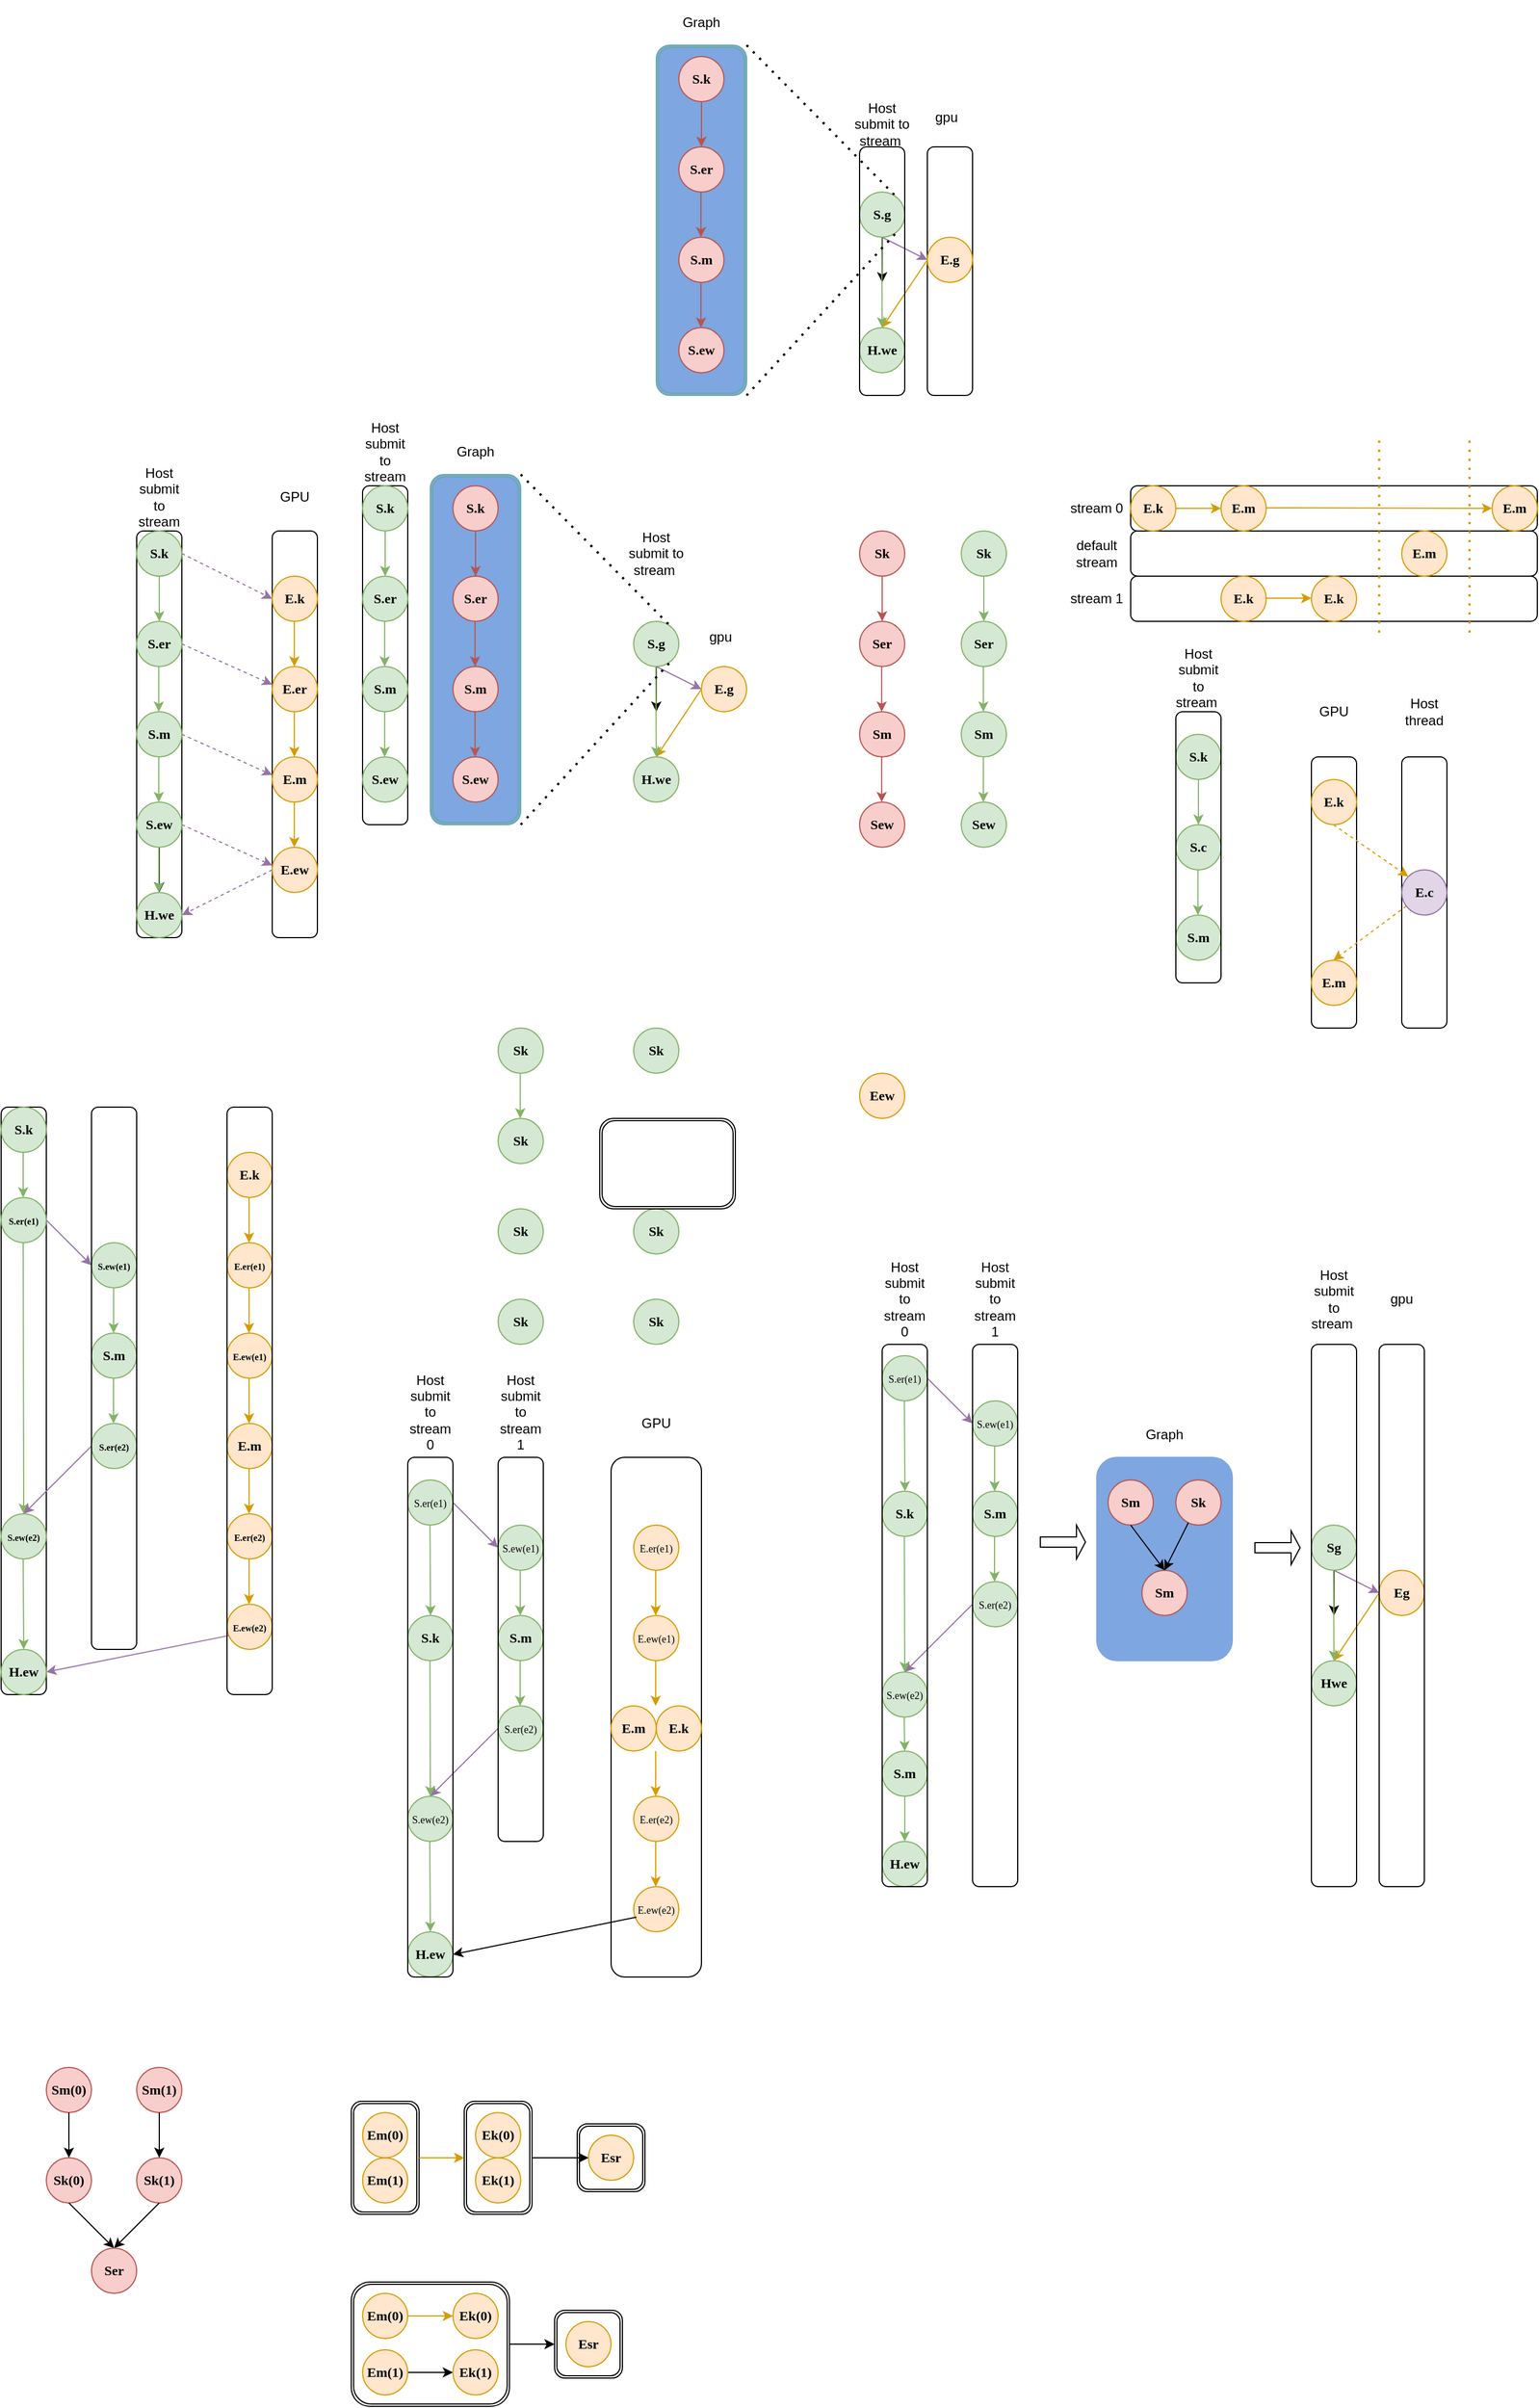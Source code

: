 <mxfile version="22.1.0" type="github">
  <diagram name="Page-1" id="NO5K5PXYTfTmIQMCAPjk">
    <mxGraphModel dx="1562" dy="1962" grid="1" gridSize="10" guides="1" tooltips="1" connect="1" arrows="1" fold="1" page="1" pageScale="1" pageWidth="850" pageHeight="1100" math="0" shadow="0">
      <root>
        <mxCell id="0" />
        <mxCell id="1" parent="0" />
        <mxCell id="QOaWGJ4c1DC7MEd5MjP8-46" value="" style="rounded=1;whiteSpace=wrap;html=1;fillColor=none;" vertex="1" parent="1">
          <mxGeometry x="1020" y="-20" width="40" height="220" as="geometry" />
        </mxCell>
        <mxCell id="2fRqozNw_ZcRprp66oXF-56" value="" style="rounded=1;whiteSpace=wrap;html=1;fillColor=none;" parent="1" vertex="1">
          <mxGeometry x="1440" y="520" width="40" height="240" as="geometry" />
        </mxCell>
        <mxCell id="2fRqozNw_ZcRprp66oXF-54" value="" style="rounded=1;whiteSpace=wrap;html=1;fillColor=none;" parent="1" vertex="1">
          <mxGeometry x="1360" y="520" width="40" height="240" as="geometry" />
        </mxCell>
        <mxCell id="2fRqozNw_ZcRprp66oXF-24" value="" style="rounded=1;whiteSpace=wrap;html=1;fillColor=none;" parent="1" vertex="1">
          <mxGeometry x="1200" y="360" width="360" height="40" as="geometry" />
        </mxCell>
        <mxCell id="2fRqozNw_ZcRprp66oXF-25" value="" style="rounded=1;whiteSpace=wrap;html=1;fillColor=none;" parent="1" vertex="1">
          <mxGeometry x="1200" y="320" width="360" height="40" as="geometry" />
        </mxCell>
        <mxCell id="2fRqozNw_ZcRprp66oXF-23" value="" style="rounded=1;whiteSpace=wrap;html=1;fillColor=none;" parent="1" vertex="1">
          <mxGeometry x="1200" y="280" width="360" height="40" as="geometry" />
        </mxCell>
        <mxCell id="QOaWGJ4c1DC7MEd5MjP8-15" value="" style="rounded=1;whiteSpace=wrap;html=1;fillColor=none;" vertex="1" parent="1">
          <mxGeometry x="740" y="1140" width="80" height="460" as="geometry" />
        </mxCell>
        <mxCell id="QOaWGJ4c1DC7MEd5MjP8-2" value="" style="rounded=1;whiteSpace=wrap;html=1;fillColor=none;" vertex="1" parent="1">
          <mxGeometry x="440" y="320" width="40" height="360" as="geometry" />
        </mxCell>
        <mxCell id="QOaWGJ4c1DC7MEd5MjP8-1" value="" style="rounded=1;whiteSpace=wrap;html=1;fillColor=none;" vertex="1" parent="1">
          <mxGeometry x="320" y="320" width="40" height="360" as="geometry" />
        </mxCell>
        <mxCell id="hV4v1gUDY6LiHY17sFv3-108" value="" style="shape=ext;double=1;rounded=1;whiteSpace=wrap;html=1;fillColor=none;container=0;" parent="1" vertex="1">
          <mxGeometry x="690" y="1895" width="60" height="60" as="geometry" />
        </mxCell>
        <mxCell id="hV4v1gUDY6LiHY17sFv3-99" value="" style="edgeStyle=orthogonalEdgeStyle;rounded=0;orthogonalLoop=1;jettySize=auto;html=1;" parent="1" source="hV4v1gUDY6LiHY17sFv3-93" target="hV4v1gUDY6LiHY17sFv3-56" edge="1">
          <mxGeometry relative="1" as="geometry" />
        </mxCell>
        <mxCell id="hV4v1gUDY6LiHY17sFv3-93" value="" style="shape=ext;double=1;rounded=1;whiteSpace=wrap;html=1;fillColor=none;container=0;" parent="1" vertex="1">
          <mxGeometry x="610" y="1710" width="60" height="100" as="geometry" />
        </mxCell>
        <mxCell id="hV4v1gUDY6LiHY17sFv3-72" value="" style="shape=ext;double=1;rounded=1;whiteSpace=wrap;html=1;fillColor=none;container=0;" parent="1" vertex="1">
          <mxGeometry x="510" y="1710" width="60" height="100" as="geometry" />
        </mxCell>
        <mxCell id="hV4v1gUDY6LiHY17sFv3-40" value="" style="shape=ext;double=1;rounded=1;whiteSpace=wrap;html=1;fillColor=#7EA6E0;container=0;strokeColor=#7EA6E0;" parent="1" vertex="1">
          <mxGeometry x="1170" y="1140" width="120" height="180" as="geometry" />
        </mxCell>
        <mxCell id="29IbvjfPDuAIs4MbvkhC-1" value="S.k" style="ellipse;whiteSpace=wrap;html=1;aspect=fixed;fillColor=#d5e8d4;strokeColor=#82b366;fontStyle=1;fontFamily=Verdana;container=0;" parent="1" vertex="1">
          <mxGeometry x="320" y="320" width="40" height="40" as="geometry" />
        </mxCell>
        <mxCell id="29IbvjfPDuAIs4MbvkhC-48" value="" style="edgeStyle=orthogonalEdgeStyle;rounded=0;orthogonalLoop=1;jettySize=auto;html=1;" parent="1" source="29IbvjfPDuAIs4MbvkhC-5" target="29IbvjfPDuAIs4MbvkhC-9" edge="1">
          <mxGeometry relative="1" as="geometry" />
        </mxCell>
        <mxCell id="29IbvjfPDuAIs4MbvkhC-5" value="S.ew" style="ellipse;whiteSpace=wrap;html=1;aspect=fixed;fillColor=#d5e8d4;strokeColor=#82b366;fontStyle=1;fontFamily=Verdana;container=0;" parent="1" vertex="1">
          <mxGeometry x="320" y="560" width="40" height="40" as="geometry" />
        </mxCell>
        <mxCell id="29IbvjfPDuAIs4MbvkhC-6" value="S.m" style="ellipse;whiteSpace=wrap;html=1;aspect=fixed;fillColor=#d5e8d4;strokeColor=#82b366;fontStyle=1;fontFamily=Verdana;container=0;" parent="1" vertex="1">
          <mxGeometry x="320" y="480" width="40" height="40" as="geometry" />
        </mxCell>
        <mxCell id="29IbvjfPDuAIs4MbvkhC-7" value="S.er" style="ellipse;whiteSpace=wrap;html=1;aspect=fixed;fillColor=#d5e8d4;strokeColor=#82b366;fontStyle=1;fontFamily=Verdana;container=0;" parent="1" vertex="1">
          <mxGeometry x="320" y="400" width="40" height="40" as="geometry" />
        </mxCell>
        <mxCell id="29IbvjfPDuAIs4MbvkhC-8" value="E.k" style="ellipse;whiteSpace=wrap;html=1;aspect=fixed;fillColor=#ffe6cc;strokeColor=#d79b00;fontStyle=1;fontFamily=Verdana;container=0;" parent="1" vertex="1">
          <mxGeometry x="440" y="360" width="40" height="40" as="geometry" />
        </mxCell>
        <mxCell id="29IbvjfPDuAIs4MbvkhC-9" value="H.we" style="ellipse;whiteSpace=wrap;html=1;aspect=fixed;fillColor=#d5e8d4;strokeColor=#82b366;fontStyle=1;fontFamily=Verdana;container=0;" parent="1" vertex="1">
          <mxGeometry x="320" y="640" width="40" height="40" as="geometry" />
        </mxCell>
        <mxCell id="29IbvjfPDuAIs4MbvkhC-10" value="E.ew" style="ellipse;whiteSpace=wrap;html=1;aspect=fixed;fillColor=#ffe6cc;strokeColor=#d79b00;fontStyle=1;fontFamily=Verdana;container=0;" parent="1" vertex="1">
          <mxGeometry x="440" y="600" width="40" height="40" as="geometry" />
        </mxCell>
        <mxCell id="29IbvjfPDuAIs4MbvkhC-11" value="E.m" style="ellipse;whiteSpace=wrap;html=1;aspect=fixed;fillColor=#ffe6cc;strokeColor=#d79b00;fontStyle=1;fontFamily=Verdana;container=0;" parent="1" vertex="1">
          <mxGeometry x="440" y="520" width="40" height="40" as="geometry" />
        </mxCell>
        <mxCell id="29IbvjfPDuAIs4MbvkhC-12" value="E.er" style="ellipse;whiteSpace=wrap;html=1;aspect=fixed;fillColor=#ffe6cc;strokeColor=#d79b00;fontStyle=1;fontFamily=Verdana;container=0;" parent="1" vertex="1">
          <mxGeometry x="440" y="440" width="40" height="40" as="geometry" />
        </mxCell>
        <mxCell id="29IbvjfPDuAIs4MbvkhC-17" value="" style="endArrow=classic;html=1;rounded=0;exitX=0.5;exitY=1;exitDx=0;exitDy=0;entryX=0.5;entryY=0;entryDx=0;entryDy=0;fillColor=#d5e8d4;strokeColor=#82b366;fontStyle=1;fontFamily=Verdana;fontColor=#5C61FF;" parent="1" source="29IbvjfPDuAIs4MbvkhC-1" target="29IbvjfPDuAIs4MbvkhC-7" edge="1">
          <mxGeometry width="50" height="50" relative="1" as="geometry">
            <mxPoint x="240" y="640" as="sourcePoint" />
            <mxPoint x="290" y="590" as="targetPoint" />
          </mxGeometry>
        </mxCell>
        <mxCell id="29IbvjfPDuAIs4MbvkhC-18" value="" style="endArrow=classic;html=1;rounded=0;exitX=0.5;exitY=1;exitDx=0;exitDy=0;entryX=0.5;entryY=0;entryDx=0;entryDy=0;fillColor=#d5e8d4;strokeColor=#82b366;fontStyle=1;fontFamily=Verdana;fontColor=#5C61FF;" parent="1" edge="1">
          <mxGeometry width="50" height="50" relative="1" as="geometry">
            <mxPoint x="339.58" y="440" as="sourcePoint" />
            <mxPoint x="339.58" y="480" as="targetPoint" />
          </mxGeometry>
        </mxCell>
        <mxCell id="29IbvjfPDuAIs4MbvkhC-19" value="" style="endArrow=classic;html=1;rounded=0;exitX=0.5;exitY=1;exitDx=0;exitDy=0;entryX=0.5;entryY=0;entryDx=0;entryDy=0;fillColor=#d5e8d4;strokeColor=#82b366;fontStyle=1;fontFamily=Verdana;fontColor=#5C61FF;" parent="1" edge="1">
          <mxGeometry width="50" height="50" relative="1" as="geometry">
            <mxPoint x="339.58" y="520" as="sourcePoint" />
            <mxPoint x="339.58" y="560" as="targetPoint" />
          </mxGeometry>
        </mxCell>
        <mxCell id="29IbvjfPDuAIs4MbvkhC-20" value="" style="endArrow=classic;html=1;rounded=0;exitX=0.5;exitY=1;exitDx=0;exitDy=0;entryX=0.5;entryY=0;entryDx=0;entryDy=0;fillColor=#d5e8d4;strokeColor=#82b366;fontStyle=1;fontFamily=Verdana;fontColor=#5C61FF;" parent="1" edge="1">
          <mxGeometry width="50" height="50" relative="1" as="geometry">
            <mxPoint x="339.58" y="600" as="sourcePoint" />
            <mxPoint x="339.58" y="640" as="targetPoint" />
          </mxGeometry>
        </mxCell>
        <mxCell id="29IbvjfPDuAIs4MbvkhC-21" value="" style="endArrow=classic;html=1;rounded=0;exitX=0.5;exitY=1;exitDx=0;exitDy=0;entryX=0.5;entryY=0;entryDx=0;entryDy=0;fillColor=#ffe6cc;strokeColor=#d79b00;fontStyle=1;fontFamily=Verdana;fontColor=#5C61FF;" parent="1" edge="1">
          <mxGeometry width="50" height="50" relative="1" as="geometry">
            <mxPoint x="459.58" y="400" as="sourcePoint" />
            <mxPoint x="459.58" y="440" as="targetPoint" />
          </mxGeometry>
        </mxCell>
        <mxCell id="29IbvjfPDuAIs4MbvkhC-22" value="" style="endArrow=classic;html=1;rounded=0;exitX=0.5;exitY=1;exitDx=0;exitDy=0;entryX=0.5;entryY=0;entryDx=0;entryDy=0;fillColor=#ffe6cc;strokeColor=#d79b00;fontStyle=1;fontFamily=Verdana;fontColor=#5C61FF;" parent="1" edge="1">
          <mxGeometry width="50" height="50" relative="1" as="geometry">
            <mxPoint x="459.58" y="480" as="sourcePoint" />
            <mxPoint x="459.58" y="520" as="targetPoint" />
          </mxGeometry>
        </mxCell>
        <mxCell id="29IbvjfPDuAIs4MbvkhC-23" value="" style="endArrow=classic;html=1;rounded=0;exitX=0.5;exitY=1;exitDx=0;exitDy=0;entryX=0.5;entryY=0;entryDx=0;entryDy=0;fillColor=#ffe6cc;strokeColor=#d79b00;fontStyle=1;fontFamily=Verdana;fontColor=#5C61FF;" parent="1" edge="1">
          <mxGeometry width="50" height="50" relative="1" as="geometry">
            <mxPoint x="459.58" y="560" as="sourcePoint" />
            <mxPoint x="459.58" y="600" as="targetPoint" />
          </mxGeometry>
        </mxCell>
        <mxCell id="29IbvjfPDuAIs4MbvkhC-27" value="" style="endArrow=classic;html=1;rounded=0;exitX=1;exitY=0.5;exitDx=0;exitDy=0;entryX=0;entryY=0.5;entryDx=0;entryDy=0;fillColor=#e1d5e7;strokeColor=#9673A6;dashed=1;" parent="1" source="29IbvjfPDuAIs4MbvkhC-1" target="29IbvjfPDuAIs4MbvkhC-8" edge="1">
          <mxGeometry width="50" height="50" relative="1" as="geometry">
            <mxPoint x="240" y="640" as="sourcePoint" />
            <mxPoint x="290" y="590" as="targetPoint" />
          </mxGeometry>
        </mxCell>
        <mxCell id="29IbvjfPDuAIs4MbvkhC-28" value="" style="endArrow=classic;html=1;rounded=0;exitX=1;exitY=0.5;exitDx=0;exitDy=0;entryX=0;entryY=0.5;entryDx=0;entryDy=0;fillColor=#e1d5e7;strokeColor=#9673A6;dashed=1;" parent="1" source="29IbvjfPDuAIs4MbvkhC-7" edge="1">
          <mxGeometry width="50" height="50" relative="1" as="geometry">
            <mxPoint x="354" y="430" as="sourcePoint" />
            <mxPoint x="440" y="456" as="targetPoint" />
          </mxGeometry>
        </mxCell>
        <mxCell id="29IbvjfPDuAIs4MbvkhC-29" value="" style="endArrow=classic;html=1;rounded=0;exitX=1;exitY=0.5;exitDx=0;exitDy=0;entryX=0;entryY=0.5;entryDx=0;entryDy=0;fillColor=#e1d5e7;strokeColor=#9673A6;dashed=1;" parent="1" edge="1">
          <mxGeometry width="50" height="50" relative="1" as="geometry">
            <mxPoint x="360" y="500" as="sourcePoint" />
            <mxPoint x="440" y="536" as="targetPoint" />
          </mxGeometry>
        </mxCell>
        <mxCell id="29IbvjfPDuAIs4MbvkhC-30" value="" style="endArrow=classic;html=1;rounded=0;exitX=1;exitY=0.5;exitDx=0;exitDy=0;entryX=0;entryY=0.5;entryDx=0;entryDy=0;fillColor=#e1d5e7;strokeColor=#9673A6;dashed=1;" parent="1" edge="1">
          <mxGeometry width="50" height="50" relative="1" as="geometry">
            <mxPoint x="360" y="580" as="sourcePoint" />
            <mxPoint x="440" y="616" as="targetPoint" />
          </mxGeometry>
        </mxCell>
        <mxCell id="29IbvjfPDuAIs4MbvkhC-32" value="" style="endArrow=classic;html=1;rounded=0;exitX=0;exitY=0.5;exitDx=0;exitDy=0;entryX=1;entryY=0.5;entryDx=0;entryDy=0;fillColor=#e1d5e7;strokeColor=#9673A6;dashed=1;" parent="1" source="29IbvjfPDuAIs4MbvkhC-10" target="29IbvjfPDuAIs4MbvkhC-9" edge="1">
          <mxGeometry width="50" height="50" relative="1" as="geometry">
            <mxPoint x="370" y="590" as="sourcePoint" />
            <mxPoint x="450" y="626" as="targetPoint" />
          </mxGeometry>
        </mxCell>
        <mxCell id="29IbvjfPDuAIs4MbvkhC-74" value="Sk" style="ellipse;whiteSpace=wrap;html=1;aspect=fixed;fillColor=#d5e8d4;strokeColor=#82b366;fontStyle=1;fontFamily=Verdana;container=0;" parent="1" vertex="1">
          <mxGeometry x="640" y="760" width="40" height="40" as="geometry" />
        </mxCell>
        <mxCell id="29IbvjfPDuAIs4MbvkhC-75" value="Sk" style="ellipse;whiteSpace=wrap;html=1;aspect=fixed;fillColor=#d5e8d4;strokeColor=#82b366;fontStyle=1;fontFamily=Verdana;container=0;" parent="1" vertex="1">
          <mxGeometry x="640" y="840" width="40" height="40" as="geometry" />
        </mxCell>
        <mxCell id="29IbvjfPDuAIs4MbvkhC-76" value="" style="endArrow=classic;html=1;rounded=0;exitX=0.5;exitY=1;exitDx=0;exitDy=0;entryX=0.5;entryY=0;entryDx=0;entryDy=0;fillColor=#d5e8d4;strokeColor=#82b366;fontStyle=1;fontFamily=Verdana;fontColor=#5C61FF;" parent="1" edge="1">
          <mxGeometry width="50" height="50" relative="1" as="geometry">
            <mxPoint x="659.58" y="800" as="sourcePoint" />
            <mxPoint x="659.58" y="840" as="targetPoint" />
          </mxGeometry>
        </mxCell>
        <mxCell id="29IbvjfPDuAIs4MbvkhC-77" value="Sk" style="ellipse;whiteSpace=wrap;html=1;aspect=fixed;fillColor=#d5e8d4;strokeColor=#82b366;fontStyle=1;fontFamily=Verdana;container=0;" parent="1" vertex="1">
          <mxGeometry x="760" y="840" width="40" height="40" as="geometry" />
        </mxCell>
        <mxCell id="29IbvjfPDuAIs4MbvkhC-78" value="Sk" style="ellipse;whiteSpace=wrap;html=1;aspect=fixed;fillColor=#d5e8d4;strokeColor=#82b366;fontStyle=1;fontFamily=Verdana;container=0;" parent="1" vertex="1">
          <mxGeometry x="760" y="760" width="40" height="40" as="geometry" />
        </mxCell>
        <mxCell id="29IbvjfPDuAIs4MbvkhC-79" value="Sk" style="ellipse;whiteSpace=wrap;html=1;aspect=fixed;fillColor=#d5e8d4;strokeColor=#82b366;fontStyle=1;fontFamily=Verdana;container=0;" parent="1" vertex="1">
          <mxGeometry x="640" y="1000" width="40" height="40" as="geometry" />
        </mxCell>
        <mxCell id="29IbvjfPDuAIs4MbvkhC-80" value="Sk" style="ellipse;whiteSpace=wrap;html=1;aspect=fixed;fillColor=#d5e8d4;strokeColor=#82b366;fontStyle=1;fontFamily=Verdana;container=0;" parent="1" vertex="1">
          <mxGeometry x="640" y="920" width="40" height="40" as="geometry" />
        </mxCell>
        <mxCell id="29IbvjfPDuAIs4MbvkhC-81" value="Sk" style="ellipse;whiteSpace=wrap;html=1;aspect=fixed;fillColor=#d5e8d4;strokeColor=#82b366;fontStyle=1;fontFamily=Verdana;container=0;" parent="1" vertex="1">
          <mxGeometry x="760" y="1000" width="40" height="40" as="geometry" />
        </mxCell>
        <mxCell id="29IbvjfPDuAIs4MbvkhC-82" value="Sk" style="ellipse;whiteSpace=wrap;html=1;aspect=fixed;fillColor=#d5e8d4;strokeColor=#82b366;fontStyle=1;fontFamily=Verdana;container=0;" parent="1" vertex="1">
          <mxGeometry x="760" y="920" width="40" height="40" as="geometry" />
        </mxCell>
        <mxCell id="29IbvjfPDuAIs4MbvkhC-83" value="Eew" style="ellipse;whiteSpace=wrap;html=1;aspect=fixed;fillColor=#ffe6cc;strokeColor=#d79b00;fontStyle=1;fontFamily=Verdana;container=0;" parent="1" vertex="1">
          <mxGeometry x="960" y="800" width="40" height="40" as="geometry" />
        </mxCell>
        <mxCell id="ITOHbEJTV2kGXcFrUKWD-19" value="S.m" style="ellipse;whiteSpace=wrap;html=1;aspect=fixed;fillColor=#d5e8d4;strokeColor=#82b366;fontStyle=1;fontFamily=Verdana;container=0;" parent="1" vertex="1">
          <mxGeometry x="640" y="1280" width="40" height="40" as="geometry" />
        </mxCell>
        <mxCell id="ITOHbEJTV2kGXcFrUKWD-21" value="&lt;font style=&quot;font-weight: normal; font-size: 9px;&quot;&gt;S.ew(e1)&lt;/font&gt;" style="ellipse;whiteSpace=wrap;html=1;aspect=fixed;fillColor=#d5e8d4;strokeColor=#82b366;fontStyle=1;fontFamily=Verdana;container=0;" parent="1" vertex="1">
          <mxGeometry x="640" y="1200" width="40" height="40" as="geometry" />
        </mxCell>
        <mxCell id="ITOHbEJTV2kGXcFrUKWD-22" value="&lt;font style=&quot;font-weight: normal; font-size: 9px;&quot;&gt;S.ew(e2)&lt;/font&gt;" style="ellipse;whiteSpace=wrap;html=1;aspect=fixed;fillColor=#d5e8d4;strokeColor=#82b366;fontStyle=1;fontFamily=Verdana;container=0;" parent="1" vertex="1">
          <mxGeometry x="560" y="1440" width="40" height="40" as="geometry" />
        </mxCell>
        <mxCell id="ITOHbEJTV2kGXcFrUKWD-24" value="" style="endArrow=classic;html=1;rounded=0;exitX=0.5;exitY=1;exitDx=0;exitDy=0;entryX=0.5;entryY=0;entryDx=0;entryDy=0;fillColor=#d5e8d4;strokeColor=#82b366;fontStyle=1;fontFamily=Verdana;fontColor=#5C61FF;" parent="1" edge="1">
          <mxGeometry width="50" height="50" relative="1" as="geometry">
            <mxPoint x="659.58" y="1240" as="sourcePoint" />
            <mxPoint x="659.58" y="1280" as="targetPoint" />
          </mxGeometry>
        </mxCell>
        <mxCell id="ITOHbEJTV2kGXcFrUKWD-25" value="&lt;font style=&quot;font-size: 9px; font-weight: normal;&quot;&gt;E.ew(e2)&lt;/font&gt;" style="ellipse;whiteSpace=wrap;html=1;aspect=fixed;fillColor=#ffe6cc;strokeColor=#d79b00;fontStyle=1;fontFamily=Verdana;container=0;" parent="1" vertex="1">
          <mxGeometry x="760" y="1520" width="40" height="40" as="geometry" />
        </mxCell>
        <mxCell id="ITOHbEJTV2kGXcFrUKWD-26" value="&lt;font style=&quot;font-size: 9px; font-weight: normal;&quot;&gt;E.er(e2)&lt;/font&gt;" style="ellipse;whiteSpace=wrap;html=1;aspect=fixed;fillColor=#ffe6cc;strokeColor=#d79b00;fontStyle=1;fontFamily=Verdana;container=0;" parent="1" vertex="1">
          <mxGeometry x="760" y="1440" width="40" height="40" as="geometry" />
        </mxCell>
        <mxCell id="ITOHbEJTV2kGXcFrUKWD-27" value="E.m" style="ellipse;whiteSpace=wrap;html=1;aspect=fixed;fillColor=#ffe6cc;strokeColor=#d79b00;fontStyle=1;fontFamily=Verdana;container=0;" parent="1" vertex="1">
          <mxGeometry x="740" y="1360" width="40" height="40" as="geometry" />
        </mxCell>
        <mxCell id="ITOHbEJTV2kGXcFrUKWD-28" value="&lt;font style=&quot;font-size: 9px; font-weight: normal;&quot;&gt;E.ew(e1)&lt;/font&gt;" style="ellipse;whiteSpace=wrap;html=1;aspect=fixed;fillColor=#ffe6cc;strokeColor=#d79b00;fontStyle=1;fontFamily=Verdana;container=0;" parent="1" vertex="1">
          <mxGeometry x="760" y="1280" width="40" height="40" as="geometry" />
        </mxCell>
        <mxCell id="ITOHbEJTV2kGXcFrUKWD-29" value="&lt;font style=&quot;font-weight: normal; font-size: 9px;&quot;&gt;S.er(e1)&lt;/font&gt;" style="ellipse;whiteSpace=wrap;html=1;aspect=fixed;fillColor=#d5e8d4;strokeColor=#82b366;fontStyle=1;fontFamily=Verdana;container=0;" parent="1" vertex="1">
          <mxGeometry x="560" y="1160" width="40" height="40" as="geometry" />
        </mxCell>
        <mxCell id="ITOHbEJTV2kGXcFrUKWD-30" value="&lt;font style=&quot;font-weight: normal; font-size: 9px;&quot;&gt;S.er(e2)&lt;/font&gt;" style="ellipse;whiteSpace=wrap;html=1;aspect=fixed;fillColor=#d5e8d4;strokeColor=#82b366;fontStyle=1;fontFamily=Verdana;container=0;" parent="1" vertex="1">
          <mxGeometry x="640" y="1360" width="40" height="40" as="geometry" />
        </mxCell>
        <mxCell id="ITOHbEJTV2kGXcFrUKWD-32" value="" style="endArrow=classic;html=1;rounded=0;exitX=0.5;exitY=1;exitDx=0;exitDy=0;entryX=0.5;entryY=0;entryDx=0;entryDy=0;fillColor=#d5e8d4;strokeColor=#82b366;fontStyle=1;fontFamily=Verdana;fontColor=#5C61FF;" parent="1" edge="1">
          <mxGeometry width="50" height="50" relative="1" as="geometry">
            <mxPoint x="579.5" y="1480" as="sourcePoint" />
            <mxPoint x="580" y="1560" as="targetPoint" />
          </mxGeometry>
        </mxCell>
        <mxCell id="ITOHbEJTV2kGXcFrUKWD-33" value="" style="endArrow=classic;html=1;rounded=0;exitX=0.5;exitY=1;exitDx=0;exitDy=0;entryX=0.5;entryY=0;entryDx=0;entryDy=0;fillColor=#d5e8d4;strokeColor=#82b366;fontStyle=1;fontFamily=Verdana;fontColor=#5C61FF;" parent="1" edge="1">
          <mxGeometry width="50" height="50" relative="1" as="geometry">
            <mxPoint x="659.5" y="1320" as="sourcePoint" />
            <mxPoint x="659.5" y="1360" as="targetPoint" />
          </mxGeometry>
        </mxCell>
        <mxCell id="ITOHbEJTV2kGXcFrUKWD-34" value="&lt;font style=&quot;font-size: 9px; font-weight: normal;&quot;&gt;E.er(e1)&lt;/font&gt;" style="ellipse;whiteSpace=wrap;html=1;aspect=fixed;fillColor=#ffe6cc;strokeColor=#d79b00;fontStyle=1;fontFamily=Verdana;container=0;" parent="1" vertex="1">
          <mxGeometry x="760" y="1200" width="40" height="40" as="geometry" />
        </mxCell>
        <mxCell id="ITOHbEJTV2kGXcFrUKWD-36" value="" style="endArrow=classic;html=1;rounded=0;exitX=1;exitY=0.5;exitDx=0;exitDy=0;entryX=0;entryY=0.5;entryDx=0;entryDy=0;fillColor=#e1d5e7;strokeColor=#9673A6;" parent="1" target="ITOHbEJTV2kGXcFrUKWD-21" edge="1">
          <mxGeometry width="50" height="50" relative="1" as="geometry">
            <mxPoint x="600" y="1180" as="sourcePoint" />
            <mxPoint x="680" y="1216" as="targetPoint" />
          </mxGeometry>
        </mxCell>
        <mxCell id="ITOHbEJTV2kGXcFrUKWD-37" value="" style="endArrow=classic;html=1;rounded=0;exitX=0;exitY=0.5;exitDx=0;exitDy=0;entryX=0.5;entryY=0;entryDx=0;entryDy=0;fillColor=#e1d5e7;strokeColor=#9673A6;" parent="1" source="ITOHbEJTV2kGXcFrUKWD-30" target="ITOHbEJTV2kGXcFrUKWD-22" edge="1">
          <mxGeometry width="50" height="50" relative="1" as="geometry">
            <mxPoint x="640" y="1400" as="sourcePoint" />
            <mxPoint x="680" y="1440" as="targetPoint" />
          </mxGeometry>
        </mxCell>
        <mxCell id="ITOHbEJTV2kGXcFrUKWD-39" value="" style="endArrow=classic;html=1;rounded=0;exitX=0.5;exitY=1;exitDx=0;exitDy=0;entryX=0.5;entryY=0;entryDx=0;entryDy=0;fillColor=#ffe6cc;strokeColor=#d79b00;fontStyle=1;fontFamily=Verdana;fontColor=#5C61FF;" parent="1" edge="1">
          <mxGeometry width="50" height="50" relative="1" as="geometry">
            <mxPoint x="779.5" y="1240" as="sourcePoint" />
            <mxPoint x="779.5" y="1280" as="targetPoint" />
          </mxGeometry>
        </mxCell>
        <mxCell id="ITOHbEJTV2kGXcFrUKWD-40" value="" style="endArrow=classic;html=1;rounded=0;exitX=0.5;exitY=1;exitDx=0;exitDy=0;entryX=0.5;entryY=0;entryDx=0;entryDy=0;fillColor=#ffe6cc;strokeColor=#d79b00;fontStyle=1;fontFamily=Verdana;fontColor=#5C61FF;" parent="1" edge="1">
          <mxGeometry width="50" height="50" relative="1" as="geometry">
            <mxPoint x="779.5" y="1320" as="sourcePoint" />
            <mxPoint x="779.5" y="1360" as="targetPoint" />
          </mxGeometry>
        </mxCell>
        <mxCell id="ITOHbEJTV2kGXcFrUKWD-41" value="" style="endArrow=classic;html=1;rounded=0;exitX=0.5;exitY=1;exitDx=0;exitDy=0;entryX=0.5;entryY=0;entryDx=0;entryDy=0;fillColor=#ffe6cc;strokeColor=#d79b00;fontStyle=1;fontFamily=Verdana;fontColor=#5C61FF;" parent="1" edge="1">
          <mxGeometry width="50" height="50" relative="1" as="geometry">
            <mxPoint x="779.5" y="1400" as="sourcePoint" />
            <mxPoint x="779.5" y="1440" as="targetPoint" />
          </mxGeometry>
        </mxCell>
        <mxCell id="ITOHbEJTV2kGXcFrUKWD-42" value="" style="endArrow=classic;html=1;rounded=0;exitX=0.5;exitY=1;exitDx=0;exitDy=0;entryX=0.5;entryY=0;entryDx=0;entryDy=0;fillColor=#ffe6cc;strokeColor=#d79b00;fontStyle=1;fontFamily=Verdana;fontColor=#5C61FF;" parent="1" edge="1">
          <mxGeometry width="50" height="50" relative="1" as="geometry">
            <mxPoint x="779.5" y="1480" as="sourcePoint" />
            <mxPoint x="779.5" y="1520" as="targetPoint" />
          </mxGeometry>
        </mxCell>
        <mxCell id="ITOHbEJTV2kGXcFrUKWD-43" value="S.k" style="ellipse;whiteSpace=wrap;html=1;aspect=fixed;fillColor=#d5e8d4;strokeColor=#82b366;fontStyle=1;fontFamily=Verdana;container=0;" parent="1" vertex="1">
          <mxGeometry x="560" y="1280" width="40" height="40" as="geometry" />
        </mxCell>
        <mxCell id="ITOHbEJTV2kGXcFrUKWD-44" value="" style="endArrow=classic;html=1;rounded=0;exitX=0.5;exitY=1;exitDx=0;exitDy=0;entryX=0.5;entryY=0;entryDx=0;entryDy=0;fillColor=#d5e8d4;strokeColor=#82b366;fontStyle=1;fontFamily=Verdana;fontColor=#5C61FF;" parent="1" edge="1">
          <mxGeometry width="50" height="50" relative="1" as="geometry">
            <mxPoint x="579.66" y="1200" as="sourcePoint" />
            <mxPoint x="580.16" y="1280" as="targetPoint" />
          </mxGeometry>
        </mxCell>
        <mxCell id="ITOHbEJTV2kGXcFrUKWD-45" value="" style="endArrow=classic;html=1;rounded=0;exitX=0.5;exitY=1;exitDx=0;exitDy=0;fillColor=#d5e8d4;strokeColor=#82b366;fontStyle=1;fontFamily=Verdana;fontColor=#5C61FF;" parent="1" target="ITOHbEJTV2kGXcFrUKWD-22" edge="1">
          <mxGeometry width="50" height="50" relative="1" as="geometry">
            <mxPoint x="579.66" y="1320" as="sourcePoint" />
            <mxPoint x="580.16" y="1400" as="targetPoint" />
          </mxGeometry>
        </mxCell>
        <mxCell id="ITOHbEJTV2kGXcFrUKWD-46" value="E.k" style="ellipse;whiteSpace=wrap;html=1;aspect=fixed;fillColor=#ffe6cc;strokeColor=#d79b00;fontStyle=1;fontFamily=Verdana;container=0;" parent="1" vertex="1">
          <mxGeometry x="780" y="1360" width="40" height="40" as="geometry" />
        </mxCell>
        <mxCell id="ITOHbEJTV2kGXcFrUKWD-47" value="H.ew" style="ellipse;whiteSpace=wrap;html=1;aspect=fixed;fillColor=#d5e8d4;strokeColor=#82b366;fontStyle=1;fontFamily=Verdana;container=0;" parent="1" vertex="1">
          <mxGeometry x="560" y="1560" width="40" height="40" as="geometry" />
        </mxCell>
        <mxCell id="ITOHbEJTV2kGXcFrUKWD-56" value="E.g" style="ellipse;whiteSpace=wrap;html=1;aspect=fixed;fillColor=#ffe6cc;strokeColor=#d79b00;fontStyle=1;fontFamily=Verdana;container=0;" parent="1" vertex="1">
          <mxGeometry x="820" y="440" width="40" height="40" as="geometry" />
        </mxCell>
        <mxCell id="ITOHbEJTV2kGXcFrUKWD-64" value="" style="endArrow=classic;html=1;rounded=0;exitX=0;exitY=0.5;exitDx=0;exitDy=0;entryX=0.5;entryY=0;entryDx=0;entryDy=0;fillColor=#ffe6cc;strokeColor=#d79b00;fontStyle=1;fontFamily=Verdana;fontColor=#5C61FF;" parent="1" source="ITOHbEJTV2kGXcFrUKWD-56" target="ITOHbEJTV2kGXcFrUKWD-97" edge="1">
          <mxGeometry width="50" height="50" relative="1" as="geometry">
            <mxPoint x="859.66" y="480" as="sourcePoint" />
            <mxPoint x="859.66" y="520" as="targetPoint" />
          </mxGeometry>
        </mxCell>
        <mxCell id="ITOHbEJTV2kGXcFrUKWD-93" value="" style="edgeStyle=orthogonalEdgeStyle;rounded=0;orthogonalLoop=1;jettySize=auto;html=1;" parent="1" source="ITOHbEJTV2kGXcFrUKWD-94" edge="1">
          <mxGeometry relative="1" as="geometry">
            <mxPoint x="780.0" y="480" as="targetPoint" />
          </mxGeometry>
        </mxCell>
        <mxCell id="ITOHbEJTV2kGXcFrUKWD-94" value="S.g" style="ellipse;whiteSpace=wrap;html=1;aspect=fixed;fillColor=#d5e8d4;strokeColor=#82b366;fontStyle=1;fontFamily=Verdana;container=0;" parent="1" vertex="1">
          <mxGeometry x="760" y="400" width="40" height="40" as="geometry" />
        </mxCell>
        <mxCell id="ITOHbEJTV2kGXcFrUKWD-97" value="H.we" style="ellipse;whiteSpace=wrap;html=1;aspect=fixed;fillColor=#d5e8d4;strokeColor=#82b366;fontStyle=1;fontFamily=Verdana;container=0;" parent="1" vertex="1">
          <mxGeometry x="760" y="520" width="40" height="40" as="geometry" />
        </mxCell>
        <mxCell id="ITOHbEJTV2kGXcFrUKWD-101" value="" style="endArrow=classic;html=1;rounded=0;exitX=0.5;exitY=1;exitDx=0;exitDy=0;entryX=0.5;entryY=0;entryDx=0;entryDy=0;fillColor=#d5e8d4;strokeColor=#82b366;fontStyle=1;fontFamily=Verdana;fontColor=#5C61FF;" parent="1" target="ITOHbEJTV2kGXcFrUKWD-97" edge="1">
          <mxGeometry width="50" height="50" relative="1" as="geometry">
            <mxPoint x="779.58" y="440" as="sourcePoint" />
            <mxPoint x="779.58" y="480" as="targetPoint" />
          </mxGeometry>
        </mxCell>
        <mxCell id="ITOHbEJTV2kGXcFrUKWD-103" value="" style="endArrow=classic;html=1;rounded=0;entryX=0;entryY=0.5;entryDx=0;entryDy=0;fillColor=#e1d5e7;strokeColor=#9673A6;" parent="1" target="ITOHbEJTV2kGXcFrUKWD-56" edge="1">
          <mxGeometry width="50" height="50" relative="1" as="geometry">
            <mxPoint x="780" y="440" as="sourcePoint" />
            <mxPoint x="880" y="460" as="targetPoint" />
          </mxGeometry>
        </mxCell>
        <mxCell id="ITOHbEJTV2kGXcFrUKWD-104" value="Sk" style="ellipse;whiteSpace=wrap;html=1;aspect=fixed;fillColor=#f8cecc;strokeColor=#b85450;fontStyle=1;fontFamily=Verdana;container=0;" parent="1" vertex="1">
          <mxGeometry x="960" y="320" width="40" height="40" as="geometry" />
        </mxCell>
        <mxCell id="ITOHbEJTV2kGXcFrUKWD-106" value="Sew" style="ellipse;whiteSpace=wrap;html=1;aspect=fixed;fillColor=#f8cecc;strokeColor=#b85450;fontStyle=1;fontFamily=Verdana;container=0;" parent="1" vertex="1">
          <mxGeometry x="960" y="560" width="40" height="40" as="geometry" />
        </mxCell>
        <mxCell id="ITOHbEJTV2kGXcFrUKWD-107" value="Sm" style="ellipse;whiteSpace=wrap;html=1;aspect=fixed;fillColor=#f8cecc;strokeColor=#b85450;fontStyle=1;fontFamily=Verdana;container=0;" parent="1" vertex="1">
          <mxGeometry x="960" y="480" width="40" height="40" as="geometry" />
        </mxCell>
        <mxCell id="ITOHbEJTV2kGXcFrUKWD-108" value="Ser" style="ellipse;whiteSpace=wrap;html=1;aspect=fixed;fillColor=#f8cecc;strokeColor=#b85450;fontStyle=1;fontFamily=Verdana;container=0;" parent="1" vertex="1">
          <mxGeometry x="960" y="400" width="40" height="40" as="geometry" />
        </mxCell>
        <mxCell id="ITOHbEJTV2kGXcFrUKWD-110" value="" style="endArrow=classic;html=1;rounded=0;exitX=0.5;exitY=1;exitDx=0;exitDy=0;entryX=0.5;entryY=0;entryDx=0;entryDy=0;fillColor=#f8cecc;strokeColor=#b85450;fontStyle=1;fontFamily=Verdana;fontColor=#5C61FF;" parent="1" source="ITOHbEJTV2kGXcFrUKWD-104" target="ITOHbEJTV2kGXcFrUKWD-108" edge="1">
          <mxGeometry width="50" height="50" relative="1" as="geometry">
            <mxPoint x="880" y="640" as="sourcePoint" />
            <mxPoint x="930" y="590" as="targetPoint" />
          </mxGeometry>
        </mxCell>
        <mxCell id="ITOHbEJTV2kGXcFrUKWD-111" value="" style="endArrow=classic;html=1;rounded=0;exitX=0.5;exitY=1;exitDx=0;exitDy=0;entryX=0.5;entryY=0;entryDx=0;entryDy=0;fillColor=#f8cecc;strokeColor=#b85450;fontStyle=1;fontFamily=Verdana;fontColor=#5C61FF;" parent="1" edge="1">
          <mxGeometry width="50" height="50" relative="1" as="geometry">
            <mxPoint x="979.58" y="440" as="sourcePoint" />
            <mxPoint x="979.58" y="480" as="targetPoint" />
          </mxGeometry>
        </mxCell>
        <mxCell id="ITOHbEJTV2kGXcFrUKWD-112" value="" style="endArrow=classic;html=1;rounded=0;exitX=0.5;exitY=1;exitDx=0;exitDy=0;entryX=0.5;entryY=0;entryDx=0;entryDy=0;fillColor=#f8cecc;strokeColor=#b85450;fontStyle=1;fontFamily=Verdana;fontColor=#5C61FF;" parent="1" edge="1">
          <mxGeometry width="50" height="50" relative="1" as="geometry">
            <mxPoint x="979.58" y="520" as="sourcePoint" />
            <mxPoint x="979.58" y="560" as="targetPoint" />
          </mxGeometry>
        </mxCell>
        <mxCell id="ITOHbEJTV2kGXcFrUKWD-114" value="Sk" style="ellipse;whiteSpace=wrap;html=1;aspect=fixed;fillColor=#d5e8d4;strokeColor=#82b366;fontStyle=1;fontFamily=Verdana;container=0;" parent="1" vertex="1">
          <mxGeometry x="1050" y="320" width="40" height="40" as="geometry" />
        </mxCell>
        <mxCell id="ITOHbEJTV2kGXcFrUKWD-116" value="Sew" style="ellipse;whiteSpace=wrap;html=1;aspect=fixed;fillColor=#d5e8d4;strokeColor=#82b366;fontStyle=1;fontFamily=Verdana;container=0;" parent="1" vertex="1">
          <mxGeometry x="1050" y="560" width="40" height="40" as="geometry" />
        </mxCell>
        <mxCell id="ITOHbEJTV2kGXcFrUKWD-117" value="Sm" style="ellipse;whiteSpace=wrap;html=1;aspect=fixed;fillColor=#d5e8d4;strokeColor=#82b366;fontStyle=1;fontFamily=Verdana;container=0;" parent="1" vertex="1">
          <mxGeometry x="1050" y="480" width="40" height="40" as="geometry" />
        </mxCell>
        <mxCell id="ITOHbEJTV2kGXcFrUKWD-118" value="Ser" style="ellipse;whiteSpace=wrap;html=1;aspect=fixed;fillColor=#d5e8d4;strokeColor=#82b366;fontStyle=1;fontFamily=Verdana;container=0;" parent="1" vertex="1">
          <mxGeometry x="1050" y="400" width="40" height="40" as="geometry" />
        </mxCell>
        <mxCell id="ITOHbEJTV2kGXcFrUKWD-120" value="" style="endArrow=classic;html=1;rounded=0;exitX=0.5;exitY=1;exitDx=0;exitDy=0;entryX=0.5;entryY=0;entryDx=0;entryDy=0;fillColor=#d5e8d4;strokeColor=#82b366;fontStyle=1;fontFamily=Verdana;fontColor=#5C61FF;" parent="1" source="ITOHbEJTV2kGXcFrUKWD-114" target="ITOHbEJTV2kGXcFrUKWD-118" edge="1">
          <mxGeometry width="50" height="50" relative="1" as="geometry">
            <mxPoint x="970" y="640" as="sourcePoint" />
            <mxPoint x="1020" y="590" as="targetPoint" />
          </mxGeometry>
        </mxCell>
        <mxCell id="ITOHbEJTV2kGXcFrUKWD-121" value="" style="endArrow=classic;html=1;rounded=0;exitX=0.5;exitY=1;exitDx=0;exitDy=0;entryX=0.5;entryY=0;entryDx=0;entryDy=0;fillColor=#d5e8d4;strokeColor=#82b366;fontStyle=1;fontFamily=Verdana;fontColor=#5C61FF;" parent="1" edge="1">
          <mxGeometry width="50" height="50" relative="1" as="geometry">
            <mxPoint x="1069.58" y="440" as="sourcePoint" />
            <mxPoint x="1069.58" y="480" as="targetPoint" />
          </mxGeometry>
        </mxCell>
        <mxCell id="ITOHbEJTV2kGXcFrUKWD-122" value="" style="endArrow=classic;html=1;rounded=0;exitX=0.5;exitY=1;exitDx=0;exitDy=0;entryX=0.5;entryY=0;entryDx=0;entryDy=0;fillColor=#d5e8d4;strokeColor=#82b366;fontStyle=1;fontFamily=Verdana;fontColor=#5C61FF;" parent="1" edge="1">
          <mxGeometry width="50" height="50" relative="1" as="geometry">
            <mxPoint x="1069.58" y="520" as="sourcePoint" />
            <mxPoint x="1069.58" y="560" as="targetPoint" />
          </mxGeometry>
        </mxCell>
        <mxCell id="hV4v1gUDY6LiHY17sFv3-4" value="" style="shape=ext;double=1;rounded=1;whiteSpace=wrap;html=1;fillColor=#7EA6E0;strokeColor=#67AB9F;container=0;" parent="1" vertex="1">
          <mxGeometry x="580" y="270" width="80" height="310" as="geometry" />
        </mxCell>
        <mxCell id="QOaWGJ4c1DC7MEd5MjP8-49" value="" style="edgeStyle=orthogonalEdgeStyle;rounded=0;orthogonalLoop=1;jettySize=auto;html=1;" edge="1" parent="1" source="ITOHbEJTV2kGXcFrUKWD-48">
          <mxGeometry relative="1" as="geometry">
            <mxPoint x="620" y="400" as="targetPoint" />
          </mxGeometry>
        </mxCell>
        <mxCell id="ITOHbEJTV2kGXcFrUKWD-48" value="S.k" style="ellipse;whiteSpace=wrap;html=1;aspect=fixed;fillColor=#f8cecc;strokeColor=#b85450;fontStyle=1;fontFamily=Verdana;container=0;" parent="1" vertex="1">
          <mxGeometry x="600" y="280" width="40" height="40" as="geometry" />
        </mxCell>
        <mxCell id="ITOHbEJTV2kGXcFrUKWD-50" value="S.ew" style="ellipse;whiteSpace=wrap;html=1;aspect=fixed;fillColor=#f8cecc;strokeColor=#b85450;fontStyle=1;fontFamily=Verdana;container=0;" parent="1" vertex="1">
          <mxGeometry x="600" y="520" width="40" height="40" as="geometry" />
        </mxCell>
        <mxCell id="ITOHbEJTV2kGXcFrUKWD-51" value="S.m" style="ellipse;whiteSpace=wrap;html=1;aspect=fixed;fillColor=#f8cecc;strokeColor=#b85450;fontStyle=1;fontFamily=Verdana;container=0;" parent="1" vertex="1">
          <mxGeometry x="600" y="440" width="40" height="40" as="geometry" />
        </mxCell>
        <mxCell id="ITOHbEJTV2kGXcFrUKWD-52" value="S.er" style="ellipse;whiteSpace=wrap;html=1;aspect=fixed;fillColor=#f8cecc;strokeColor=#b85450;fontStyle=1;fontFamily=Verdana;container=0;" parent="1" vertex="1">
          <mxGeometry x="600" y="360" width="40" height="40" as="geometry" />
        </mxCell>
        <mxCell id="ITOHbEJTV2kGXcFrUKWD-58" value="" style="endArrow=classic;html=1;rounded=0;exitX=0.5;exitY=1;exitDx=0;exitDy=0;entryX=0.5;entryY=0;entryDx=0;entryDy=0;fillColor=#f8cecc;strokeColor=#b85450;fontStyle=1;fontFamily=Verdana;fontColor=#5C61FF;" parent="1" source="ITOHbEJTV2kGXcFrUKWD-48" target="ITOHbEJTV2kGXcFrUKWD-52" edge="1">
          <mxGeometry width="50" height="50" relative="1" as="geometry">
            <mxPoint x="520" y="600" as="sourcePoint" />
            <mxPoint x="570" y="550" as="targetPoint" />
          </mxGeometry>
        </mxCell>
        <mxCell id="ITOHbEJTV2kGXcFrUKWD-59" value="" style="endArrow=classic;html=1;rounded=0;exitX=0.5;exitY=1;exitDx=0;exitDy=0;entryX=0.5;entryY=0;entryDx=0;entryDy=0;fillColor=#f8cecc;strokeColor=#b85450;fontStyle=1;fontFamily=Verdana;fontColor=#5C61FF;" parent="1" edge="1">
          <mxGeometry width="50" height="50" relative="1" as="geometry">
            <mxPoint x="619.58" y="400" as="sourcePoint" />
            <mxPoint x="619.58" y="440" as="targetPoint" />
          </mxGeometry>
        </mxCell>
        <mxCell id="ITOHbEJTV2kGXcFrUKWD-60" value="" style="endArrow=classic;html=1;rounded=0;exitX=0.5;exitY=1;exitDx=0;exitDy=0;entryX=0.5;entryY=0;entryDx=0;entryDy=0;fillColor=#f8cecc;strokeColor=#b85450;fontStyle=1;fontFamily=Verdana;fontColor=#5C61FF;" parent="1" edge="1">
          <mxGeometry width="50" height="50" relative="1" as="geometry">
            <mxPoint x="619.58" y="480" as="sourcePoint" />
            <mxPoint x="619.58" y="520" as="targetPoint" />
          </mxGeometry>
        </mxCell>
        <mxCell id="hV4v1gUDY6LiHY17sFv3-6" value="" style="endArrow=none;dashed=1;html=1;dashPattern=1 3;strokeWidth=2;rounded=0;entryX=1;entryY=1;entryDx=0;entryDy=0;exitX=1;exitY=1;exitDx=0;exitDy=0;" parent="1" source="hV4v1gUDY6LiHY17sFv3-4" target="ITOHbEJTV2kGXcFrUKWD-94" edge="1">
          <mxGeometry width="50" height="50" relative="1" as="geometry">
            <mxPoint x="770" y="570" as="sourcePoint" />
            <mxPoint x="820" y="520" as="targetPoint" />
          </mxGeometry>
        </mxCell>
        <mxCell id="hV4v1gUDY6LiHY17sFv3-7" value="" style="endArrow=none;dashed=1;html=1;dashPattern=1 3;strokeWidth=2;rounded=0;exitX=1;exitY=0;exitDx=0;exitDy=0;entryX=1;entryY=0;entryDx=0;entryDy=0;" parent="1" source="hV4v1gUDY6LiHY17sFv3-4" target="ITOHbEJTV2kGXcFrUKWD-94" edge="1">
          <mxGeometry width="50" height="50" relative="1" as="geometry">
            <mxPoint x="770" y="570" as="sourcePoint" />
            <mxPoint x="820" y="520" as="targetPoint" />
          </mxGeometry>
        </mxCell>
        <mxCell id="hV4v1gUDY6LiHY17sFv3-8" value="S.m" style="ellipse;whiteSpace=wrap;html=1;aspect=fixed;fillColor=#d5e8d4;strokeColor=#82b366;fontStyle=1;fontFamily=Verdana;container=0;" parent="1" vertex="1">
          <mxGeometry x="1060" y="1170" width="40" height="40" as="geometry" />
        </mxCell>
        <mxCell id="hV4v1gUDY6LiHY17sFv3-9" value="&lt;font style=&quot;font-size: 9px; font-weight: normal;&quot;&gt;S.ew(e1)&lt;/font&gt;" style="ellipse;whiteSpace=wrap;html=1;aspect=fixed;fillColor=#d5e8d4;strokeColor=#82b366;fontStyle=1;fontFamily=Verdana;container=0;" parent="1" vertex="1">
          <mxGeometry x="1060" y="1090" width="40" height="40" as="geometry" />
        </mxCell>
        <mxCell id="hV4v1gUDY6LiHY17sFv3-10" value="&lt;font style=&quot;font-size: 9px; font-weight: normal;&quot;&gt;S.ew(e2)&lt;/font&gt;" style="ellipse;whiteSpace=wrap;html=1;aspect=fixed;fillColor=#d5e8d4;strokeColor=#82b366;fontStyle=1;fontFamily=Verdana;container=0;" parent="1" vertex="1">
          <mxGeometry x="980" y="1330" width="40" height="40" as="geometry" />
        </mxCell>
        <mxCell id="hV4v1gUDY6LiHY17sFv3-11" value="" style="endArrow=classic;html=1;rounded=0;exitX=0.5;exitY=1;exitDx=0;exitDy=0;entryX=0.5;entryY=0;entryDx=0;entryDy=0;fillColor=#d5e8d4;strokeColor=#82b366;fontStyle=1;fontFamily=Verdana;fontColor=#5C61FF;" parent="1" edge="1">
          <mxGeometry width="50" height="50" relative="1" as="geometry">
            <mxPoint x="1079.58" y="1130" as="sourcePoint" />
            <mxPoint x="1079.58" y="1170" as="targetPoint" />
          </mxGeometry>
        </mxCell>
        <mxCell id="hV4v1gUDY6LiHY17sFv3-16" value="&lt;font style=&quot;font-size: 9px; font-weight: normal;&quot;&gt;S.er(e1)&lt;/font&gt;" style="ellipse;whiteSpace=wrap;html=1;aspect=fixed;fillColor=#d5e8d4;strokeColor=#82b366;fontStyle=1;fontFamily=Verdana;container=0;" parent="1" vertex="1">
          <mxGeometry x="980" y="1050" width="40" height="40" as="geometry" />
        </mxCell>
        <mxCell id="hV4v1gUDY6LiHY17sFv3-17" value="&lt;font style=&quot;font-size: 9px; font-weight: normal;&quot;&gt;S.er(e2)&lt;/font&gt;" style="ellipse;whiteSpace=wrap;html=1;aspect=fixed;fillColor=#d5e8d4;strokeColor=#82b366;fontStyle=1;fontFamily=Verdana;container=0;" parent="1" vertex="1">
          <mxGeometry x="1060" y="1250" width="40" height="40" as="geometry" />
        </mxCell>
        <mxCell id="hV4v1gUDY6LiHY17sFv3-18" value="" style="endArrow=classic;html=1;rounded=0;exitX=0.5;exitY=1;exitDx=0;exitDy=0;fillColor=#d5e8d4;strokeColor=#82b366;fontStyle=1;fontFamily=Verdana;fontColor=#5C61FF;" parent="1" edge="1">
          <mxGeometry width="50" height="50" relative="1" as="geometry">
            <mxPoint x="999.5" y="1370" as="sourcePoint" />
            <mxPoint x="1000" y="1400" as="targetPoint" />
          </mxGeometry>
        </mxCell>
        <mxCell id="hV4v1gUDY6LiHY17sFv3-19" value="" style="endArrow=classic;html=1;rounded=0;exitX=0.5;exitY=1;exitDx=0;exitDy=0;entryX=0.5;entryY=0;entryDx=0;entryDy=0;fillColor=#d5e8d4;strokeColor=#82b366;fontStyle=1;fontFamily=Verdana;fontColor=#5C61FF;" parent="1" edge="1">
          <mxGeometry width="50" height="50" relative="1" as="geometry">
            <mxPoint x="1079.5" y="1210" as="sourcePoint" />
            <mxPoint x="1079.5" y="1250" as="targetPoint" />
          </mxGeometry>
        </mxCell>
        <mxCell id="hV4v1gUDY6LiHY17sFv3-21" value="" style="endArrow=classic;html=1;rounded=0;exitX=1;exitY=0.5;exitDx=0;exitDy=0;entryX=0;entryY=0.5;entryDx=0;entryDy=0;fillColor=#e1d5e7;strokeColor=#9673A6;" parent="1" target="hV4v1gUDY6LiHY17sFv3-9" edge="1">
          <mxGeometry width="50" height="50" relative="1" as="geometry">
            <mxPoint x="1020" y="1070" as="sourcePoint" />
            <mxPoint x="1100" y="1106" as="targetPoint" />
          </mxGeometry>
        </mxCell>
        <mxCell id="hV4v1gUDY6LiHY17sFv3-22" value="" style="endArrow=classic;html=1;rounded=0;exitX=0;exitY=0.5;exitDx=0;exitDy=0;entryX=0.5;entryY=0;entryDx=0;entryDy=0;fillColor=#e1d5e7;strokeColor=#9673A6;" parent="1" source="hV4v1gUDY6LiHY17sFv3-17" target="hV4v1gUDY6LiHY17sFv3-10" edge="1">
          <mxGeometry width="50" height="50" relative="1" as="geometry">
            <mxPoint x="1060" y="1290" as="sourcePoint" />
            <mxPoint x="1100" y="1330" as="targetPoint" />
          </mxGeometry>
        </mxCell>
        <mxCell id="hV4v1gUDY6LiHY17sFv3-27" value="S.k" style="ellipse;whiteSpace=wrap;html=1;aspect=fixed;fillColor=#d5e8d4;strokeColor=#82b366;fontStyle=1;fontFamily=Verdana;container=0;" parent="1" vertex="1">
          <mxGeometry x="980" y="1170" width="40" height="40" as="geometry" />
        </mxCell>
        <mxCell id="hV4v1gUDY6LiHY17sFv3-28" value="" style="endArrow=classic;html=1;rounded=0;exitX=0.5;exitY=1;exitDx=0;exitDy=0;entryX=0.5;entryY=0;entryDx=0;entryDy=0;fillColor=#d5e8d4;strokeColor=#82b366;fontStyle=1;fontFamily=Verdana;fontColor=#5C61FF;" parent="1" edge="1">
          <mxGeometry width="50" height="50" relative="1" as="geometry">
            <mxPoint x="999.66" y="1090" as="sourcePoint" />
            <mxPoint x="1000.16" y="1170" as="targetPoint" />
          </mxGeometry>
        </mxCell>
        <mxCell id="hV4v1gUDY6LiHY17sFv3-29" value="" style="endArrow=classic;html=1;rounded=0;exitX=0.5;exitY=1;exitDx=0;exitDy=0;fillColor=#d5e8d4;strokeColor=#82b366;fontStyle=1;fontFamily=Verdana;fontColor=#5C61FF;" parent="1" target="hV4v1gUDY6LiHY17sFv3-10" edge="1">
          <mxGeometry width="50" height="50" relative="1" as="geometry">
            <mxPoint x="999.66" y="1210" as="sourcePoint" />
            <mxPoint x="1000.16" y="1290" as="targetPoint" />
          </mxGeometry>
        </mxCell>
        <mxCell id="hV4v1gUDY6LiHY17sFv3-31" value="H.ew" style="ellipse;whiteSpace=wrap;html=1;aspect=fixed;fillColor=#d5e8d4;strokeColor=#82b366;fontStyle=1;fontFamily=Verdana;container=0;" parent="1" vertex="1">
          <mxGeometry x="980" y="1480" width="40" height="40" as="geometry" />
        </mxCell>
        <mxCell id="hV4v1gUDY6LiHY17sFv3-32" value="Sk" style="ellipse;whiteSpace=wrap;html=1;aspect=fixed;fillColor=#f8cecc;strokeColor=#b85450;fontStyle=1;fontFamily=Verdana;container=0;" parent="1" vertex="1">
          <mxGeometry x="1240" y="1160" width="40" height="40" as="geometry" />
        </mxCell>
        <mxCell id="hV4v1gUDY6LiHY17sFv3-34" value="Sm" style="ellipse;whiteSpace=wrap;html=1;aspect=fixed;fillColor=#f8cecc;strokeColor=#b85450;fontStyle=1;fontFamily=Verdana;container=0;" parent="1" vertex="1">
          <mxGeometry x="1180" y="1160" width="40" height="40" as="geometry" />
        </mxCell>
        <mxCell id="hV4v1gUDY6LiHY17sFv3-39" value="" style="shape=ext;double=1;rounded=1;whiteSpace=wrap;html=1;container=0;" parent="1" vertex="1">
          <mxGeometry x="730" y="840" width="120" height="80" as="geometry" />
        </mxCell>
        <mxCell id="hV4v1gUDY6LiHY17sFv3-41" value="Eg" style="ellipse;whiteSpace=wrap;html=1;aspect=fixed;fillColor=#ffe6cc;strokeColor=#d79b00;fontStyle=1;fontFamily=Verdana;container=0;" parent="1" vertex="1">
          <mxGeometry x="1420" y="1240" width="40" height="40" as="geometry" />
        </mxCell>
        <mxCell id="hV4v1gUDY6LiHY17sFv3-42" value="" style="endArrow=classic;html=1;rounded=0;exitX=0;exitY=0.5;exitDx=0;exitDy=0;entryX=0.5;entryY=0;entryDx=0;entryDy=0;fillColor=#ffe6cc;strokeColor=#d79b00;fontStyle=1;fontFamily=Verdana;fontColor=#5C61FF;" parent="1" source="hV4v1gUDY6LiHY17sFv3-41" target="hV4v1gUDY6LiHY17sFv3-45" edge="1">
          <mxGeometry width="50" height="50" relative="1" as="geometry">
            <mxPoint x="1459.66" y="1280" as="sourcePoint" />
            <mxPoint x="1459.66" y="1320" as="targetPoint" />
          </mxGeometry>
        </mxCell>
        <mxCell id="hV4v1gUDY6LiHY17sFv3-43" value="" style="edgeStyle=orthogonalEdgeStyle;rounded=0;orthogonalLoop=1;jettySize=auto;html=1;" parent="1" source="hV4v1gUDY6LiHY17sFv3-44" edge="1">
          <mxGeometry relative="1" as="geometry">
            <mxPoint x="1380.0" y="1280" as="targetPoint" />
          </mxGeometry>
        </mxCell>
        <mxCell id="hV4v1gUDY6LiHY17sFv3-44" value="Sg" style="ellipse;whiteSpace=wrap;html=1;aspect=fixed;fillColor=#d5e8d4;strokeColor=#82b366;fontStyle=1;fontFamily=Verdana;container=0;" parent="1" vertex="1">
          <mxGeometry x="1360" y="1200" width="40" height="40" as="geometry" />
        </mxCell>
        <mxCell id="hV4v1gUDY6LiHY17sFv3-45" value="Hwe" style="ellipse;whiteSpace=wrap;html=1;aspect=fixed;fillColor=#d5e8d4;strokeColor=#82b366;fontStyle=1;fontFamily=Verdana;container=0;" parent="1" vertex="1">
          <mxGeometry x="1360" y="1320" width="40" height="40" as="geometry" />
        </mxCell>
        <mxCell id="hV4v1gUDY6LiHY17sFv3-46" value="" style="endArrow=classic;html=1;rounded=0;exitX=0.5;exitY=1;exitDx=0;exitDy=0;entryX=0.5;entryY=0;entryDx=0;entryDy=0;fillColor=#d5e8d4;strokeColor=#82b366;fontStyle=1;fontFamily=Verdana;fontColor=#5C61FF;" parent="1" target="hV4v1gUDY6LiHY17sFv3-45" edge="1">
          <mxGeometry width="50" height="50" relative="1" as="geometry">
            <mxPoint x="1379.58" y="1240" as="sourcePoint" />
            <mxPoint x="1379.58" y="1280" as="targetPoint" />
          </mxGeometry>
        </mxCell>
        <mxCell id="hV4v1gUDY6LiHY17sFv3-47" value="" style="endArrow=classic;html=1;rounded=0;entryX=0;entryY=0.5;entryDx=0;entryDy=0;fillColor=#e1d5e7;strokeColor=#9673A6;" parent="1" target="hV4v1gUDY6LiHY17sFv3-41" edge="1">
          <mxGeometry width="50" height="50" relative="1" as="geometry">
            <mxPoint x="1380" y="1240" as="sourcePoint" />
            <mxPoint x="1480" y="1260" as="targetPoint" />
          </mxGeometry>
        </mxCell>
        <mxCell id="hV4v1gUDY6LiHY17sFv3-48" value="" style="shape=singleArrow;whiteSpace=wrap;html=1;container=0;" parent="1" vertex="1">
          <mxGeometry x="1120" y="1200" width="40" height="30" as="geometry" />
        </mxCell>
        <mxCell id="hV4v1gUDY6LiHY17sFv3-49" value="" style="shape=singleArrow;whiteSpace=wrap;html=1;container=0;" parent="1" vertex="1">
          <mxGeometry x="1310" y="1205" width="40" height="30" as="geometry" />
        </mxCell>
        <mxCell id="hV4v1gUDY6LiHY17sFv3-50" value="S.m" style="ellipse;whiteSpace=wrap;html=1;aspect=fixed;fillColor=#d5e8d4;strokeColor=#82b366;fontStyle=1;fontFamily=Verdana;container=0;" parent="1" vertex="1">
          <mxGeometry x="980" y="1400" width="40" height="40" as="geometry" />
        </mxCell>
        <mxCell id="hV4v1gUDY6LiHY17sFv3-51" value="" style="endArrow=classic;html=1;rounded=0;fillColor=#d5e8d4;strokeColor=#82b366;fontStyle=1;fontFamily=Verdana;fontColor=#5C61FF;exitX=0.5;exitY=1;exitDx=0;exitDy=0;" parent="1" source="hV4v1gUDY6LiHY17sFv3-50" edge="1">
          <mxGeometry width="50" height="50" relative="1" as="geometry">
            <mxPoint x="1060" y="1440" as="sourcePoint" />
            <mxPoint x="1000" y="1480" as="targetPoint" />
          </mxGeometry>
        </mxCell>
        <mxCell id="hV4v1gUDY6LiHY17sFv3-52" value="Sm" style="ellipse;whiteSpace=wrap;html=1;aspect=fixed;fillColor=#f8cecc;strokeColor=#b85450;fontStyle=1;fontFamily=Verdana;container=0;" parent="1" vertex="1">
          <mxGeometry x="1210" y="1240" width="40" height="40" as="geometry" />
        </mxCell>
        <mxCell id="hV4v1gUDY6LiHY17sFv3-54" value="" style="endArrow=classic;html=1;rounded=0;entryX=0.5;entryY=0;entryDx=0;entryDy=0;" parent="1" source="hV4v1gUDY6LiHY17sFv3-32" target="hV4v1gUDY6LiHY17sFv3-52" edge="1">
          <mxGeometry width="50" height="50" relative="1" as="geometry">
            <mxPoint x="1210" y="1210" as="sourcePoint" />
            <mxPoint x="1240" y="1250" as="targetPoint" />
          </mxGeometry>
        </mxCell>
        <mxCell id="hV4v1gUDY6LiHY17sFv3-69" value="" style="endArrow=classic;html=1;rounded=0;exitX=0.5;exitY=1;exitDx=0;exitDy=0;entryX=0.5;entryY=0;entryDx=0;entryDy=0;" parent="1" edge="1">
          <mxGeometry width="50" height="50" relative="1" as="geometry">
            <mxPoint x="1200" y="1200" as="sourcePoint" />
            <mxPoint x="1230" y="1240" as="targetPoint" />
          </mxGeometry>
        </mxCell>
        <mxCell id="hV4v1gUDY6LiHY17sFv3-73" value="" style="shape=ext;double=1;rounded=1;whiteSpace=wrap;html=1;fillColor=none;container=0;" parent="1" vertex="1">
          <mxGeometry x="710" y="1730" width="60" height="60" as="geometry" />
        </mxCell>
        <mxCell id="hV4v1gUDY6LiHY17sFv3-56" value="Esr" style="ellipse;whiteSpace=wrap;html=1;aspect=fixed;fillColor=#ffe6cc;strokeColor=#d79b00;fontStyle=1;fontFamily=Verdana;container=0;" parent="1" vertex="1">
          <mxGeometry x="720" y="1740" width="40" height="40" as="geometry" />
        </mxCell>
        <mxCell id="hV4v1gUDY6LiHY17sFv3-57" value="Em(0)" style="ellipse;whiteSpace=wrap;html=1;aspect=fixed;fillColor=#ffe6cc;strokeColor=#d79b00;fontStyle=1;fontFamily=Verdana;container=0;" parent="1" vertex="1">
          <mxGeometry x="520" y="1720" width="40" height="40" as="geometry" />
        </mxCell>
        <mxCell id="hV4v1gUDY6LiHY17sFv3-58" value="Ek(0)" style="ellipse;whiteSpace=wrap;html=1;aspect=fixed;fillColor=#ffe6cc;strokeColor=#d79b00;fontStyle=1;fontFamily=Verdana;container=0;" parent="1" vertex="1">
          <mxGeometry x="620" y="1720" width="40" height="40" as="geometry" />
        </mxCell>
        <mxCell id="hV4v1gUDY6LiHY17sFv3-74" style="edgeStyle=orthogonalEdgeStyle;rounded=0;orthogonalLoop=1;jettySize=auto;html=1;exitX=1;exitY=0.5;exitDx=0;exitDy=0;fillColor=#ffe6cc;strokeColor=#d79b00;" parent="1" source="hV4v1gUDY6LiHY17sFv3-72" edge="1">
          <mxGeometry relative="1" as="geometry">
            <mxPoint x="610" y="1760" as="targetPoint" />
          </mxGeometry>
        </mxCell>
        <mxCell id="hV4v1gUDY6LiHY17sFv3-91" value="Em(1)" style="ellipse;whiteSpace=wrap;html=1;aspect=fixed;fillColor=#ffe6cc;strokeColor=#d79b00;fontStyle=1;fontFamily=Verdana;container=0;" parent="1" vertex="1">
          <mxGeometry x="520" y="1760" width="40" height="40" as="geometry" />
        </mxCell>
        <mxCell id="hV4v1gUDY6LiHY17sFv3-92" value="Ek(1)" style="ellipse;whiteSpace=wrap;html=1;aspect=fixed;fillColor=#ffe6cc;strokeColor=#d79b00;fontStyle=1;fontFamily=Verdana;container=0;" parent="1" vertex="1">
          <mxGeometry x="620" y="1760" width="40" height="40" as="geometry" />
        </mxCell>
        <mxCell id="hV4v1gUDY6LiHY17sFv3-94" value="Em(0)" style="ellipse;whiteSpace=wrap;html=1;aspect=fixed;fillColor=#ffe6cc;strokeColor=#d79b00;fontStyle=1;fontFamily=Verdana;container=0;" parent="1" vertex="1">
          <mxGeometry x="520" y="1880" width="40" height="40" as="geometry" />
        </mxCell>
        <mxCell id="hV4v1gUDY6LiHY17sFv3-104" value="" style="edgeStyle=orthogonalEdgeStyle;rounded=0;orthogonalLoop=1;jettySize=auto;html=1;" parent="1" source="hV4v1gUDY6LiHY17sFv3-95" target="hV4v1gUDY6LiHY17sFv3-97" edge="1">
          <mxGeometry relative="1" as="geometry" />
        </mxCell>
        <mxCell id="hV4v1gUDY6LiHY17sFv3-95" value="Em(1)" style="ellipse;whiteSpace=wrap;html=1;aspect=fixed;fillColor=#ffe6cc;strokeColor=#d79b00;fontStyle=1;fontFamily=Verdana;container=0;" parent="1" vertex="1">
          <mxGeometry x="520" y="1930" width="40" height="40" as="geometry" />
        </mxCell>
        <mxCell id="hV4v1gUDY6LiHY17sFv3-96" value="Ek(0)" style="ellipse;whiteSpace=wrap;html=1;aspect=fixed;fillColor=#ffe6cc;strokeColor=#d79b00;fontStyle=1;fontFamily=Verdana;container=0;" parent="1" vertex="1">
          <mxGeometry x="600" y="1880" width="40" height="40" as="geometry" />
        </mxCell>
        <mxCell id="hV4v1gUDY6LiHY17sFv3-97" value="Ek(1)" style="ellipse;whiteSpace=wrap;html=1;aspect=fixed;fillColor=#ffe6cc;strokeColor=#d79b00;fontStyle=1;fontFamily=Verdana;container=0;" parent="1" vertex="1">
          <mxGeometry x="600" y="1930" width="40" height="40" as="geometry" />
        </mxCell>
        <mxCell id="hV4v1gUDY6LiHY17sFv3-102" style="edgeStyle=orthogonalEdgeStyle;rounded=0;orthogonalLoop=1;jettySize=auto;html=1;exitX=1;exitY=0.5;exitDx=0;exitDy=0;fillColor=#ffe6cc;strokeColor=#d79b00;entryX=0;entryY=0.5;entryDx=0;entryDy=0;" parent="1" source="hV4v1gUDY6LiHY17sFv3-94" target="hV4v1gUDY6LiHY17sFv3-96" edge="1">
          <mxGeometry relative="1" as="geometry">
            <mxPoint x="580" y="1770" as="sourcePoint" />
            <mxPoint x="580" y="1890" as="targetPoint" />
          </mxGeometry>
        </mxCell>
        <mxCell id="hV4v1gUDY6LiHY17sFv3-107" value="Esr" style="ellipse;whiteSpace=wrap;html=1;aspect=fixed;fillColor=#ffe6cc;strokeColor=#d79b00;fontStyle=1;fontFamily=Verdana;container=0;" parent="1" vertex="1">
          <mxGeometry x="700" y="1905" width="40" height="40" as="geometry" />
        </mxCell>
        <mxCell id="hV4v1gUDY6LiHY17sFv3-115" value="" style="edgeStyle=orthogonalEdgeStyle;rounded=0;orthogonalLoop=1;jettySize=auto;html=1;" parent="1" source="hV4v1gUDY6LiHY17sFv3-109" target="hV4v1gUDY6LiHY17sFv3-108" edge="1">
          <mxGeometry relative="1" as="geometry" />
        </mxCell>
        <mxCell id="hV4v1gUDY6LiHY17sFv3-109" value="" style="shape=ext;double=1;rounded=1;whiteSpace=wrap;html=1;fillColor=none;container=0;" parent="1" vertex="1">
          <mxGeometry x="510" y="1870" width="140" height="110" as="geometry" />
        </mxCell>
        <mxCell id="hV4v1gUDY6LiHY17sFv3-116" value="" style="group" parent="1" vertex="1" connectable="0">
          <mxGeometry x="240" y="1680" width="120" height="200" as="geometry" />
        </mxCell>
        <mxCell id="hV4v1gUDY6LiHY17sFv3-66" value="Sk(0)" style="ellipse;whiteSpace=wrap;html=1;aspect=fixed;fillColor=#f8cecc;strokeColor=#b85450;fontStyle=1;fontFamily=Verdana;container=0;" parent="hV4v1gUDY6LiHY17sFv3-116" vertex="1">
          <mxGeometry y="80" width="40" height="40" as="geometry" />
        </mxCell>
        <mxCell id="hV4v1gUDY6LiHY17sFv3-67" value="Sm(0)" style="ellipse;whiteSpace=wrap;html=1;aspect=fixed;fillColor=#f8cecc;strokeColor=#b85450;fontStyle=1;fontFamily=Verdana;container=0;" parent="hV4v1gUDY6LiHY17sFv3-116" vertex="1">
          <mxGeometry width="40" height="40" as="geometry" />
        </mxCell>
        <mxCell id="hV4v1gUDY6LiHY17sFv3-53" value="" style="endArrow=classic;html=1;rounded=0;exitX=0.5;exitY=1;exitDx=0;exitDy=0;entryX=0.5;entryY=0;entryDx=0;entryDy=0;" parent="hV4v1gUDY6LiHY17sFv3-116" source="hV4v1gUDY6LiHY17sFv3-67" edge="1">
          <mxGeometry width="50" height="50" relative="1" as="geometry">
            <mxPoint x="210" y="80" as="sourcePoint" />
            <mxPoint x="20" y="80" as="targetPoint" />
          </mxGeometry>
        </mxCell>
        <mxCell id="hV4v1gUDY6LiHY17sFv3-71" value="" style="endArrow=classic;html=1;rounded=0;exitX=0.5;exitY=1;exitDx=0;exitDy=0;entryX=0.5;entryY=0;entryDx=0;entryDy=0;" parent="hV4v1gUDY6LiHY17sFv3-116" source="hV4v1gUDY6LiHY17sFv3-66" target="hV4v1gUDY6LiHY17sFv3-82" edge="1">
          <mxGeometry width="50" height="50" relative="1" as="geometry">
            <mxPoint x="20" y="130" as="sourcePoint" />
            <mxPoint x="20" y="160" as="targetPoint" />
          </mxGeometry>
        </mxCell>
        <mxCell id="hV4v1gUDY6LiHY17sFv3-76" value="Sk(1)" style="ellipse;whiteSpace=wrap;html=1;aspect=fixed;fillColor=#f8cecc;strokeColor=#b85450;fontStyle=1;fontFamily=Verdana;container=0;" parent="hV4v1gUDY6LiHY17sFv3-116" vertex="1">
          <mxGeometry x="80" y="80" width="40" height="40" as="geometry" />
        </mxCell>
        <mxCell id="hV4v1gUDY6LiHY17sFv3-77" value="Sm(1)" style="ellipse;whiteSpace=wrap;html=1;aspect=fixed;fillColor=#f8cecc;strokeColor=#b85450;fontStyle=1;fontFamily=Verdana;container=0;" parent="hV4v1gUDY6LiHY17sFv3-116" vertex="1">
          <mxGeometry x="80" width="40" height="40" as="geometry" />
        </mxCell>
        <mxCell id="hV4v1gUDY6LiHY17sFv3-79" value="" style="endArrow=classic;html=1;rounded=0;exitX=0.5;exitY=1;exitDx=0;exitDy=0;entryX=0.5;entryY=0;entryDx=0;entryDy=0;" parent="hV4v1gUDY6LiHY17sFv3-116" source="hV4v1gUDY6LiHY17sFv3-77" target="hV4v1gUDY6LiHY17sFv3-76" edge="1">
          <mxGeometry width="50" height="50" relative="1" as="geometry">
            <mxPoint x="310" y="80" as="sourcePoint" />
            <mxPoint x="120" y="80" as="targetPoint" />
          </mxGeometry>
        </mxCell>
        <mxCell id="hV4v1gUDY6LiHY17sFv3-80" value="" style="endArrow=classic;html=1;rounded=0;exitX=0.5;exitY=1;exitDx=0;exitDy=0;entryX=0.5;entryY=0;entryDx=0;entryDy=0;" parent="hV4v1gUDY6LiHY17sFv3-116" source="hV4v1gUDY6LiHY17sFv3-76" target="hV4v1gUDY6LiHY17sFv3-82" edge="1">
          <mxGeometry width="50" height="50" relative="1" as="geometry">
            <mxPoint x="109.5" y="110" as="sourcePoint" />
            <mxPoint x="100" y="160" as="targetPoint" />
          </mxGeometry>
        </mxCell>
        <mxCell id="hV4v1gUDY6LiHY17sFv3-82" value="Ser" style="ellipse;whiteSpace=wrap;html=1;aspect=fixed;fillColor=#f8cecc;strokeColor=#b85450;fontStyle=1;fontFamily=Verdana;container=0;" parent="hV4v1gUDY6LiHY17sFv3-116" vertex="1">
          <mxGeometry x="40" y="160" width="40" height="40" as="geometry" />
        </mxCell>
        <mxCell id="2fRqozNw_ZcRprp66oXF-1" value="E.k" style="ellipse;whiteSpace=wrap;html=1;aspect=fixed;fillColor=#ffe6cc;strokeColor=#d79b00;fontStyle=1;fontFamily=Verdana;container=0;" parent="1" vertex="1">
          <mxGeometry x="1200" y="280" width="40" height="40" as="geometry" />
        </mxCell>
        <mxCell id="2fRqozNw_ZcRprp66oXF-3" value="E.m" style="ellipse;whiteSpace=wrap;html=1;aspect=fixed;fillColor=#ffe6cc;strokeColor=#d79b00;fontStyle=1;fontFamily=Verdana;container=0;" parent="1" vertex="1">
          <mxGeometry x="1280" y="280" width="40" height="40" as="geometry" />
        </mxCell>
        <mxCell id="2fRqozNw_ZcRprp66oXF-13" value="" style="endArrow=classic;html=1;rounded=0;exitX=1;exitY=0.5;exitDx=0;exitDy=0;entryX=0;entryY=0.5;entryDx=0;entryDy=0;fillColor=#ffe6cc;strokeColor=#d79b00;" parent="1" source="2fRqozNw_ZcRprp66oXF-1" target="2fRqozNw_ZcRprp66oXF-3" edge="1">
          <mxGeometry width="50" height="50" relative="1" as="geometry">
            <mxPoint x="1320" y="600" as="sourcePoint" />
            <mxPoint x="1370" y="550" as="targetPoint" />
          </mxGeometry>
        </mxCell>
        <mxCell id="2fRqozNw_ZcRprp66oXF-14" value="E.m" style="ellipse;whiteSpace=wrap;html=1;aspect=fixed;fillColor=#ffe6cc;strokeColor=#d79b00;fontStyle=1;fontFamily=Verdana;container=0;" parent="1" vertex="1">
          <mxGeometry x="1520" y="280" width="40" height="40" as="geometry" />
        </mxCell>
        <mxCell id="2fRqozNw_ZcRprp66oXF-15" value="E.m" style="ellipse;whiteSpace=wrap;html=1;aspect=fixed;fillColor=#ffe6cc;strokeColor=#d79b00;fontStyle=1;fontFamily=Verdana;container=0;" parent="1" vertex="1">
          <mxGeometry x="1440" y="320" width="40" height="40" as="geometry" />
        </mxCell>
        <mxCell id="2fRqozNw_ZcRprp66oXF-17" value="E.k" style="ellipse;whiteSpace=wrap;html=1;aspect=fixed;fillColor=#ffe6cc;strokeColor=#d79b00;fontStyle=1;fontFamily=Verdana;container=0;" parent="1" vertex="1">
          <mxGeometry x="1360" y="360" width="40" height="40" as="geometry" />
        </mxCell>
        <mxCell id="2fRqozNw_ZcRprp66oXF-18" value="E.k" style="ellipse;whiteSpace=wrap;html=1;aspect=fixed;fillColor=#ffe6cc;strokeColor=#d79b00;fontStyle=1;fontFamily=Verdana;container=0;" parent="1" vertex="1">
          <mxGeometry x="1280" y="360" width="40" height="40" as="geometry" />
        </mxCell>
        <mxCell id="2fRqozNw_ZcRprp66oXF-19" value="" style="endArrow=classic;html=1;rounded=0;exitX=1;exitY=0.5;exitDx=0;exitDy=0;entryX=0;entryY=0.5;entryDx=0;entryDy=0;fillColor=#ffe6cc;strokeColor=#d79b00;" parent="1" edge="1">
          <mxGeometry width="50" height="50" relative="1" as="geometry">
            <mxPoint x="1320" y="379.5" as="sourcePoint" />
            <mxPoint x="1360" y="379.5" as="targetPoint" />
          </mxGeometry>
        </mxCell>
        <mxCell id="2fRqozNw_ZcRprp66oXF-20" value="" style="endArrow=classic;html=1;rounded=0;exitX=1;exitY=0.5;exitDx=0;exitDy=0;fillColor=#ffe6cc;strokeColor=#d79b00;" parent="1" target="2fRqozNw_ZcRprp66oXF-14" edge="1">
          <mxGeometry width="50" height="50" relative="1" as="geometry">
            <mxPoint x="1320" y="299.5" as="sourcePoint" />
            <mxPoint x="1360" y="299.5" as="targetPoint" />
          </mxGeometry>
        </mxCell>
        <mxCell id="2fRqozNw_ZcRprp66oXF-21" value="" style="endArrow=none;dashed=1;html=1;dashPattern=1 3;strokeWidth=2;rounded=0;fillColor=#ffe6cc;strokeColor=#d79b00;" parent="1" edge="1">
          <mxGeometry width="50" height="50" relative="1" as="geometry">
            <mxPoint x="1420" y="410" as="sourcePoint" />
            <mxPoint x="1420" y="240" as="targetPoint" />
          </mxGeometry>
        </mxCell>
        <mxCell id="2fRqozNw_ZcRprp66oXF-22" value="" style="endArrow=none;dashed=1;html=1;dashPattern=1 3;strokeWidth=2;rounded=0;fillColor=#ffe6cc;strokeColor=#d79b00;" parent="1" edge="1">
          <mxGeometry width="50" height="50" relative="1" as="geometry">
            <mxPoint x="1500" y="410" as="sourcePoint" />
            <mxPoint x="1500" y="240" as="targetPoint" />
          </mxGeometry>
        </mxCell>
        <mxCell id="2fRqozNw_ZcRprp66oXF-28" value="stream 0" style="text;html=1;strokeColor=none;fillColor=none;align=center;verticalAlign=middle;whiteSpace=wrap;rounded=0;" parent="1" vertex="1">
          <mxGeometry x="1140" y="280" width="60" height="40" as="geometry" />
        </mxCell>
        <mxCell id="2fRqozNw_ZcRprp66oXF-29" value="stream 1" style="text;html=1;strokeColor=none;fillColor=none;align=center;verticalAlign=middle;whiteSpace=wrap;rounded=0;" parent="1" vertex="1">
          <mxGeometry x="1140" y="360" width="60" height="40" as="geometry" />
        </mxCell>
        <mxCell id="2fRqozNw_ZcRprp66oXF-30" value="default stream" style="text;html=1;strokeColor=none;fillColor=none;align=center;verticalAlign=middle;whiteSpace=wrap;rounded=0;" parent="1" vertex="1">
          <mxGeometry x="1140" y="320" width="60" height="40" as="geometry" />
        </mxCell>
        <mxCell id="2fRqozNw_ZcRprp66oXF-31" value="S.k" style="ellipse;whiteSpace=wrap;html=1;aspect=fixed;fillColor=#d5e8d4;strokeColor=#82b366;fontStyle=1;fontFamily=Verdana;container=0;" parent="1" vertex="1">
          <mxGeometry x="1240" y="500" width="40" height="40" as="geometry" />
        </mxCell>
        <mxCell id="2fRqozNw_ZcRprp66oXF-34" value="S.m" style="ellipse;whiteSpace=wrap;html=1;aspect=fixed;fillColor=#d5e8d4;strokeColor=#82b366;fontStyle=1;fontFamily=Verdana;container=0;" parent="1" vertex="1">
          <mxGeometry x="1240" y="660" width="40" height="40" as="geometry" />
        </mxCell>
        <mxCell id="2fRqozNw_ZcRprp66oXF-35" value="S.c" style="ellipse;whiteSpace=wrap;html=1;aspect=fixed;fillColor=#d5e8d4;strokeColor=#82b366;fontStyle=1;fontFamily=Verdana;container=0;" parent="1" vertex="1">
          <mxGeometry x="1240" y="580" width="40" height="40" as="geometry" />
        </mxCell>
        <mxCell id="2fRqozNw_ZcRprp66oXF-36" value="E.k" style="ellipse;whiteSpace=wrap;html=1;aspect=fixed;fillColor=#ffe6cc;strokeColor=#d79b00;fontStyle=1;fontFamily=Verdana;container=0;" parent="1" vertex="1">
          <mxGeometry x="1360" y="540" width="40" height="40" as="geometry" />
        </mxCell>
        <mxCell id="2fRqozNw_ZcRprp66oXF-39" value="E.m" style="ellipse;whiteSpace=wrap;html=1;aspect=fixed;fillColor=#ffe6cc;strokeColor=#d79b00;fontStyle=1;fontFamily=Verdana;container=0;" parent="1" vertex="1">
          <mxGeometry x="1360" y="700" width="40" height="40" as="geometry" />
        </mxCell>
        <mxCell id="2fRqozNw_ZcRprp66oXF-41" value="" style="endArrow=classic;html=1;rounded=0;exitX=0.5;exitY=1;exitDx=0;exitDy=0;entryX=0.5;entryY=0;entryDx=0;entryDy=0;fillColor=#d5e8d4;strokeColor=#82b366;fontStyle=1;fontFamily=Verdana;fontColor=#5C61FF;" parent="1" source="2fRqozNw_ZcRprp66oXF-31" target="2fRqozNw_ZcRprp66oXF-35" edge="1">
          <mxGeometry width="50" height="50" relative="1" as="geometry">
            <mxPoint x="1160" y="820" as="sourcePoint" />
            <mxPoint x="1210" y="770" as="targetPoint" />
          </mxGeometry>
        </mxCell>
        <mxCell id="2fRqozNw_ZcRprp66oXF-42" value="" style="endArrow=classic;html=1;rounded=0;exitX=0.5;exitY=1;exitDx=0;exitDy=0;entryX=0.5;entryY=0;entryDx=0;entryDy=0;fillColor=#d5e8d4;strokeColor=#82b366;fontStyle=1;fontFamily=Verdana;fontColor=#5C61FF;" parent="1" edge="1">
          <mxGeometry width="50" height="50" relative="1" as="geometry">
            <mxPoint x="1259.58" y="620" as="sourcePoint" />
            <mxPoint x="1259.58" y="660" as="targetPoint" />
          </mxGeometry>
        </mxCell>
        <mxCell id="2fRqozNw_ZcRprp66oXF-45" value="" style="endArrow=classic;html=1;rounded=0;exitX=0.5;exitY=1;exitDx=0;exitDy=0;entryX=0;entryY=0;entryDx=0;entryDy=0;fillColor=#ffe6cc;strokeColor=#d79b00;fontStyle=1;fontFamily=Verdana;fontColor=#5C61FF;dashed=1;" parent="1" target="2fRqozNw_ZcRprp66oXF-53" edge="1">
          <mxGeometry width="50" height="50" relative="1" as="geometry">
            <mxPoint x="1379.58" y="580" as="sourcePoint" />
            <mxPoint x="1379.58" y="620" as="targetPoint" />
          </mxGeometry>
        </mxCell>
        <mxCell id="2fRqozNw_ZcRprp66oXF-46" value="" style="endArrow=classic;html=1;rounded=0;entryX=0.5;entryY=0;entryDx=0;entryDy=0;fillColor=#ffe6cc;strokeColor=#d79b00;fontStyle=1;fontFamily=Verdana;fontColor=#5C61FF;dashed=1;" parent="1" source="2fRqozNw_ZcRprp66oXF-53" edge="1">
          <mxGeometry width="50" height="50" relative="1" as="geometry">
            <mxPoint x="1379.58" y="660" as="sourcePoint" />
            <mxPoint x="1379.58" y="700" as="targetPoint" />
          </mxGeometry>
        </mxCell>
        <mxCell id="2fRqozNw_ZcRprp66oXF-53" value="E.c" style="ellipse;whiteSpace=wrap;html=1;aspect=fixed;fillColor=#e1d5e7;strokeColor=#9673a6;fontStyle=1;fontFamily=Verdana;container=0;" parent="1" vertex="1">
          <mxGeometry x="1440" y="620" width="40" height="40" as="geometry" />
        </mxCell>
        <mxCell id="QOaWGJ4c1DC7MEd5MjP8-3" value="Host submit to stream" style="text;html=1;strokeColor=none;fillColor=none;align=center;verticalAlign=middle;whiteSpace=wrap;rounded=0;" vertex="1" parent="1">
          <mxGeometry x="320" y="270" width="40" height="40" as="geometry" />
        </mxCell>
        <mxCell id="QOaWGJ4c1DC7MEd5MjP8-4" value="GPU" style="text;html=1;strokeColor=none;fillColor=none;align=center;verticalAlign=middle;whiteSpace=wrap;rounded=0;" vertex="1" parent="1">
          <mxGeometry x="440" y="270" width="40" height="40" as="geometry" />
        </mxCell>
        <mxCell id="QOaWGJ4c1DC7MEd5MjP8-12" value="" style="group" vertex="1" connectable="0" parent="1">
          <mxGeometry x="200" y="770" width="240" height="580" as="geometry" />
        </mxCell>
        <mxCell id="QOaWGJ4c1DC7MEd5MjP8-6" value="" style="rounded=1;whiteSpace=wrap;html=1;fillColor=none;" vertex="1" parent="QOaWGJ4c1DC7MEd5MjP8-12">
          <mxGeometry y="60" width="40" height="520" as="geometry" />
        </mxCell>
        <mxCell id="29IbvjfPDuAIs4MbvkhC-41" value="S.m" style="ellipse;whiteSpace=wrap;html=1;aspect=fixed;fillColor=#d5e8d4;strokeColor=#82b366;fontStyle=1;fontFamily=Verdana;container=0;" parent="QOaWGJ4c1DC7MEd5MjP8-12" vertex="1">
          <mxGeometry x="80" y="260" width="40" height="40" as="geometry" />
        </mxCell>
        <mxCell id="29IbvjfPDuAIs4MbvkhC-42" value="S.k" style="ellipse;whiteSpace=wrap;html=1;aspect=fixed;fillColor=#d5e8d4;strokeColor=#82b366;fontStyle=1;fontFamily=Verdana;container=0;" parent="QOaWGJ4c1DC7MEd5MjP8-12" vertex="1">
          <mxGeometry y="60" width="40" height="40" as="geometry" />
        </mxCell>
        <mxCell id="29IbvjfPDuAIs4MbvkhC-45" value="&lt;font style=&quot;font-size: 8px;&quot;&gt;S.ew(e1)&lt;/font&gt;" style="ellipse;whiteSpace=wrap;html=1;aspect=fixed;fillColor=#d5e8d4;strokeColor=#82b366;fontStyle=1;fontFamily=Verdana;container=0;" parent="QOaWGJ4c1DC7MEd5MjP8-12" vertex="1">
          <mxGeometry x="80" y="180" width="40" height="40" as="geometry" />
        </mxCell>
        <mxCell id="29IbvjfPDuAIs4MbvkhC-46" value="&lt;font style=&quot;font-size: 8px;&quot;&gt;S.ew(e2)&lt;/font&gt;" style="ellipse;whiteSpace=wrap;html=1;aspect=fixed;fillColor=#d5e8d4;strokeColor=#82b366;fontStyle=1;fontFamily=Verdana;container=0;" parent="QOaWGJ4c1DC7MEd5MjP8-12" vertex="1">
          <mxGeometry y="420" width="40" height="40" as="geometry" />
        </mxCell>
        <mxCell id="29IbvjfPDuAIs4MbvkhC-47" value="H.ew" style="ellipse;whiteSpace=wrap;html=1;aspect=fixed;fillColor=#d5e8d4;strokeColor=#82b366;fontStyle=1;fontFamily=Verdana;container=0;" parent="QOaWGJ4c1DC7MEd5MjP8-12" vertex="1">
          <mxGeometry y="540" width="40" height="40" as="geometry" />
        </mxCell>
        <mxCell id="29IbvjfPDuAIs4MbvkhC-50" value="" style="endArrow=classic;html=1;rounded=0;exitX=0.5;exitY=1;exitDx=0;exitDy=0;entryX=0.5;entryY=0;entryDx=0;entryDy=0;fillColor=#d5e8d4;strokeColor=#82b366;fontStyle=1;fontFamily=Verdana;fontColor=#5C61FF;" parent="QOaWGJ4c1DC7MEd5MjP8-12" target="29IbvjfPDuAIs4MbvkhC-46" edge="1">
          <mxGeometry width="50" height="50" relative="1" as="geometry">
            <mxPoint x="19.5" y="170" as="sourcePoint" />
            <mxPoint x="19.5" y="210" as="targetPoint" />
          </mxGeometry>
        </mxCell>
        <mxCell id="29IbvjfPDuAIs4MbvkhC-51" value="" style="endArrow=classic;html=1;rounded=0;exitX=0.5;exitY=1;exitDx=0;exitDy=0;entryX=0.5;entryY=0;entryDx=0;entryDy=0;fillColor=#d5e8d4;strokeColor=#82b366;fontStyle=1;fontFamily=Verdana;fontColor=#5C61FF;" parent="QOaWGJ4c1DC7MEd5MjP8-12" edge="1">
          <mxGeometry width="50" height="50" relative="1" as="geometry">
            <mxPoint x="99.58" y="220" as="sourcePoint" />
            <mxPoint x="99.58" y="260" as="targetPoint" />
          </mxGeometry>
        </mxCell>
        <mxCell id="29IbvjfPDuAIs4MbvkhC-57" value="&lt;font style=&quot;font-size: 8px;&quot;&gt;E.ew(e2)&lt;/font&gt;" style="ellipse;whiteSpace=wrap;html=1;aspect=fixed;fillColor=#ffe6cc;strokeColor=#d79b00;fontStyle=1;fontFamily=Verdana;container=0;" parent="QOaWGJ4c1DC7MEd5MjP8-12" vertex="1">
          <mxGeometry x="200" y="500" width="40" height="40" as="geometry" />
        </mxCell>
        <mxCell id="29IbvjfPDuAIs4MbvkhC-58" value="&lt;font style=&quot;font-size: 8px;&quot;&gt;E.er(e2)&lt;/font&gt;" style="ellipse;whiteSpace=wrap;html=1;aspect=fixed;fillColor=#ffe6cc;strokeColor=#d79b00;fontStyle=1;fontFamily=Verdana;container=0;" parent="QOaWGJ4c1DC7MEd5MjP8-12" vertex="1">
          <mxGeometry x="200" y="420" width="40" height="40" as="geometry" />
        </mxCell>
        <mxCell id="29IbvjfPDuAIs4MbvkhC-59" value="E.m" style="ellipse;whiteSpace=wrap;html=1;aspect=fixed;fillColor=#ffe6cc;strokeColor=#d79b00;fontStyle=1;fontFamily=Verdana;container=0;" parent="QOaWGJ4c1DC7MEd5MjP8-12" vertex="1">
          <mxGeometry x="200" y="340" width="40" height="40" as="geometry" />
        </mxCell>
        <mxCell id="29IbvjfPDuAIs4MbvkhC-60" value="&lt;font style=&quot;font-size: 8px;&quot;&gt;E.ew(e1)&lt;/font&gt;" style="ellipse;whiteSpace=wrap;html=1;aspect=fixed;fillColor=#ffe6cc;strokeColor=#d79b00;fontStyle=1;fontFamily=Verdana;container=0;" parent="QOaWGJ4c1DC7MEd5MjP8-12" vertex="1">
          <mxGeometry x="200" y="260" width="40" height="40" as="geometry" />
        </mxCell>
        <mxCell id="ITOHbEJTV2kGXcFrUKWD-2" value="&lt;font style=&quot;font-size: 8px;&quot;&gt;S.er(e1)&lt;/font&gt;" style="ellipse;whiteSpace=wrap;html=1;aspect=fixed;fillColor=#d5e8d4;strokeColor=#82b366;fontStyle=1;fontFamily=Verdana;container=0;" parent="QOaWGJ4c1DC7MEd5MjP8-12" vertex="1">
          <mxGeometry y="140" width="40" height="40" as="geometry" />
        </mxCell>
        <mxCell id="ITOHbEJTV2kGXcFrUKWD-3" value="&lt;font style=&quot;font-size: 8px;&quot;&gt;S.er(e2)&lt;/font&gt;" style="ellipse;whiteSpace=wrap;html=1;aspect=fixed;fillColor=#d5e8d4;strokeColor=#82b366;fontStyle=1;fontFamily=Verdana;container=0;" parent="QOaWGJ4c1DC7MEd5MjP8-12" vertex="1">
          <mxGeometry x="80" y="340" width="40" height="40" as="geometry" />
        </mxCell>
        <mxCell id="ITOHbEJTV2kGXcFrUKWD-4" value="" style="endArrow=classic;html=1;rounded=0;exitX=0.5;exitY=1;exitDx=0;exitDy=0;entryX=0.5;entryY=0;entryDx=0;entryDy=0;fillColor=#d5e8d4;strokeColor=#82b366;fontStyle=1;fontFamily=Verdana;fontColor=#5C61FF;" parent="QOaWGJ4c1DC7MEd5MjP8-12" edge="1">
          <mxGeometry width="50" height="50" relative="1" as="geometry">
            <mxPoint x="19.5" y="100" as="sourcePoint" />
            <mxPoint x="19.5" y="140" as="targetPoint" />
          </mxGeometry>
        </mxCell>
        <mxCell id="ITOHbEJTV2kGXcFrUKWD-7" value="" style="endArrow=classic;html=1;rounded=0;exitX=0.5;exitY=1;exitDx=0;exitDy=0;entryX=0.5;entryY=0;entryDx=0;entryDy=0;fillColor=#d5e8d4;strokeColor=#82b366;fontStyle=1;fontFamily=Verdana;fontColor=#5C61FF;" parent="QOaWGJ4c1DC7MEd5MjP8-12" target="29IbvjfPDuAIs4MbvkhC-47" edge="1">
          <mxGeometry width="50" height="50" relative="1" as="geometry">
            <mxPoint x="19.5" y="460" as="sourcePoint" />
            <mxPoint x="19.5" y="500" as="targetPoint" />
          </mxGeometry>
        </mxCell>
        <mxCell id="ITOHbEJTV2kGXcFrUKWD-8" value="" style="endArrow=classic;html=1;rounded=0;exitX=0.5;exitY=1;exitDx=0;exitDy=0;entryX=0.5;entryY=0;entryDx=0;entryDy=0;fillColor=#d5e8d4;strokeColor=#82b366;fontStyle=1;fontFamily=Verdana;fontColor=#5C61FF;" parent="QOaWGJ4c1DC7MEd5MjP8-12" edge="1">
          <mxGeometry width="50" height="50" relative="1" as="geometry">
            <mxPoint x="99.5" y="300" as="sourcePoint" />
            <mxPoint x="99.5" y="340" as="targetPoint" />
          </mxGeometry>
        </mxCell>
        <mxCell id="ITOHbEJTV2kGXcFrUKWD-9" value="&lt;font style=&quot;font-size: 8px;&quot;&gt;E.er(e1)&lt;/font&gt;" style="ellipse;whiteSpace=wrap;html=1;aspect=fixed;fillColor=#ffe6cc;strokeColor=#d79b00;fontStyle=1;fontFamily=Verdana;container=0;" parent="QOaWGJ4c1DC7MEd5MjP8-12" vertex="1">
          <mxGeometry x="200" y="180" width="40" height="40" as="geometry" />
        </mxCell>
        <mxCell id="ITOHbEJTV2kGXcFrUKWD-10" value="E.k" style="ellipse;whiteSpace=wrap;html=1;aspect=fixed;fillColor=#ffe6cc;strokeColor=#d79b00;fontStyle=1;fontFamily=Verdana;container=0;" parent="QOaWGJ4c1DC7MEd5MjP8-12" vertex="1">
          <mxGeometry x="200" y="100" width="40" height="40" as="geometry" />
        </mxCell>
        <mxCell id="ITOHbEJTV2kGXcFrUKWD-11" value="" style="endArrow=classic;html=1;rounded=0;exitX=1;exitY=0.5;exitDx=0;exitDy=0;entryX=0;entryY=0.5;entryDx=0;entryDy=0;fillColor=#e1d5e7;strokeColor=#9673A6;" parent="QOaWGJ4c1DC7MEd5MjP8-12" target="29IbvjfPDuAIs4MbvkhC-45" edge="1">
          <mxGeometry width="50" height="50" relative="1" as="geometry">
            <mxPoint x="40" y="160" as="sourcePoint" />
            <mxPoint x="120" y="196" as="targetPoint" />
          </mxGeometry>
        </mxCell>
        <mxCell id="ITOHbEJTV2kGXcFrUKWD-13" value="" style="endArrow=classic;html=1;rounded=0;exitX=0;exitY=0.5;exitDx=0;exitDy=0;entryX=0.5;entryY=0;entryDx=0;entryDy=0;fillColor=#e1d5e7;strokeColor=#9673A6;" parent="QOaWGJ4c1DC7MEd5MjP8-12" source="ITOHbEJTV2kGXcFrUKWD-3" target="29IbvjfPDuAIs4MbvkhC-46" edge="1">
          <mxGeometry width="50" height="50" relative="1" as="geometry">
            <mxPoint x="80" y="380" as="sourcePoint" />
            <mxPoint x="120" y="420" as="targetPoint" />
          </mxGeometry>
        </mxCell>
        <mxCell id="ITOHbEJTV2kGXcFrUKWD-14" value="" style="endArrow=classic;html=1;rounded=0;exitX=0.5;exitY=1;exitDx=0;exitDy=0;entryX=0.5;entryY=0;entryDx=0;entryDy=0;fillColor=#ffe6cc;strokeColor=#d79b00;fontStyle=1;fontFamily=Verdana;fontColor=#5C61FF;" parent="QOaWGJ4c1DC7MEd5MjP8-12" edge="1">
          <mxGeometry width="50" height="50" relative="1" as="geometry">
            <mxPoint x="219.5" y="140" as="sourcePoint" />
            <mxPoint x="219.5" y="180" as="targetPoint" />
          </mxGeometry>
        </mxCell>
        <mxCell id="ITOHbEJTV2kGXcFrUKWD-15" value="" style="endArrow=classic;html=1;rounded=0;exitX=0.5;exitY=1;exitDx=0;exitDy=0;entryX=0.5;entryY=0;entryDx=0;entryDy=0;fillColor=#ffe6cc;strokeColor=#d79b00;fontStyle=1;fontFamily=Verdana;fontColor=#5C61FF;" parent="QOaWGJ4c1DC7MEd5MjP8-12" edge="1">
          <mxGeometry width="50" height="50" relative="1" as="geometry">
            <mxPoint x="219.5" y="220" as="sourcePoint" />
            <mxPoint x="219.5" y="260" as="targetPoint" />
          </mxGeometry>
        </mxCell>
        <mxCell id="ITOHbEJTV2kGXcFrUKWD-16" value="" style="endArrow=classic;html=1;rounded=0;exitX=0.5;exitY=1;exitDx=0;exitDy=0;entryX=0.5;entryY=0;entryDx=0;entryDy=0;fillColor=#ffe6cc;strokeColor=#d79b00;fontStyle=1;fontFamily=Verdana;fontColor=#5C61FF;" parent="QOaWGJ4c1DC7MEd5MjP8-12" edge="1">
          <mxGeometry width="50" height="50" relative="1" as="geometry">
            <mxPoint x="219.5" y="300" as="sourcePoint" />
            <mxPoint x="219.5" y="340" as="targetPoint" />
          </mxGeometry>
        </mxCell>
        <mxCell id="ITOHbEJTV2kGXcFrUKWD-17" value="" style="endArrow=classic;html=1;rounded=0;exitX=0.5;exitY=1;exitDx=0;exitDy=0;entryX=0.5;entryY=0;entryDx=0;entryDy=0;fillColor=#ffe6cc;strokeColor=#d79b00;fontStyle=1;fontFamily=Verdana;fontColor=#5C61FF;" parent="QOaWGJ4c1DC7MEd5MjP8-12" edge="1">
          <mxGeometry width="50" height="50" relative="1" as="geometry">
            <mxPoint x="219.5" y="380" as="sourcePoint" />
            <mxPoint x="219.5" y="420" as="targetPoint" />
          </mxGeometry>
        </mxCell>
        <mxCell id="ITOHbEJTV2kGXcFrUKWD-18" value="" style="endArrow=classic;html=1;rounded=0;exitX=0.5;exitY=1;exitDx=0;exitDy=0;entryX=0.5;entryY=0;entryDx=0;entryDy=0;fillColor=#ffe6cc;strokeColor=#d79b00;fontStyle=1;fontFamily=Verdana;fontColor=#5C61FF;" parent="QOaWGJ4c1DC7MEd5MjP8-12" edge="1">
          <mxGeometry width="50" height="50" relative="1" as="geometry">
            <mxPoint x="219.5" y="460" as="sourcePoint" />
            <mxPoint x="219.5" y="500" as="targetPoint" />
          </mxGeometry>
        </mxCell>
        <mxCell id="QOaWGJ4c1DC7MEd5MjP8-5" value="" style="endArrow=classic;html=1;rounded=0;exitX=0.05;exitY=0.692;exitDx=0;exitDy=0;entryX=0.5;entryY=0;entryDx=0;entryDy=0;fillColor=#e1d5e7;strokeColor=#9673A6;exitPerimeter=0;" edge="1" parent="QOaWGJ4c1DC7MEd5MjP8-12" source="29IbvjfPDuAIs4MbvkhC-57">
          <mxGeometry width="50" height="50" relative="1" as="geometry">
            <mxPoint x="100" y="500" as="sourcePoint" />
            <mxPoint x="40" y="560" as="targetPoint" />
          </mxGeometry>
        </mxCell>
        <mxCell id="QOaWGJ4c1DC7MEd5MjP8-7" value="" style="rounded=1;whiteSpace=wrap;html=1;fillColor=none;" vertex="1" parent="QOaWGJ4c1DC7MEd5MjP8-12">
          <mxGeometry x="80" y="60" width="40" height="480" as="geometry" />
        </mxCell>
        <mxCell id="QOaWGJ4c1DC7MEd5MjP8-8" value="" style="rounded=1;whiteSpace=wrap;html=1;fillColor=none;" vertex="1" parent="QOaWGJ4c1DC7MEd5MjP8-12">
          <mxGeometry x="200" y="60" width="40" height="520" as="geometry" />
        </mxCell>
        <mxCell id="QOaWGJ4c1DC7MEd5MjP8-13" value="" style="rounded=1;whiteSpace=wrap;html=1;fillColor=none;" vertex="1" parent="1">
          <mxGeometry x="560" y="1140" width="40" height="460" as="geometry" />
        </mxCell>
        <mxCell id="QOaWGJ4c1DC7MEd5MjP8-14" value="" style="rounded=1;whiteSpace=wrap;html=1;fillColor=none;" vertex="1" parent="1">
          <mxGeometry x="640" y="1140" width="40" height="340" as="geometry" />
        </mxCell>
        <mxCell id="QOaWGJ4c1DC7MEd5MjP8-9" value="Host submit to stream 0" style="text;html=1;strokeColor=none;fillColor=none;align=center;verticalAlign=middle;whiteSpace=wrap;rounded=0;" vertex="1" parent="1">
          <mxGeometry x="560" y="1080" width="40" height="40" as="geometry" />
        </mxCell>
        <mxCell id="QOaWGJ4c1DC7MEd5MjP8-10" value="Host submit to stream 1" style="text;html=1;strokeColor=none;fillColor=none;align=center;verticalAlign=middle;whiteSpace=wrap;rounded=0;" vertex="1" parent="1">
          <mxGeometry x="640" y="1080" width="40" height="40" as="geometry" />
        </mxCell>
        <mxCell id="QOaWGJ4c1DC7MEd5MjP8-11" value="GPU" style="text;html=1;strokeColor=none;fillColor=none;align=center;verticalAlign=middle;whiteSpace=wrap;rounded=0;" vertex="1" parent="1">
          <mxGeometry x="760" y="1090" width="40" height="40" as="geometry" />
        </mxCell>
        <mxCell id="QOaWGJ4c1DC7MEd5MjP8-16" value="" style="endArrow=classic;html=1;rounded=0;exitX=0.061;exitY=0.674;exitDx=0;exitDy=0;exitPerimeter=0;" edge="1" parent="1" source="ITOHbEJTV2kGXcFrUKWD-25">
          <mxGeometry width="50" height="50" relative="1" as="geometry">
            <mxPoint x="690" y="1560" as="sourcePoint" />
            <mxPoint x="600" y="1580" as="targetPoint" />
          </mxGeometry>
        </mxCell>
        <mxCell id="QOaWGJ4c1DC7MEd5MjP8-17" value="" style="rounded=1;whiteSpace=wrap;html=1;fillColor=none;" vertex="1" parent="1">
          <mxGeometry x="1240" y="480" width="40" height="240" as="geometry" />
        </mxCell>
        <mxCell id="QOaWGJ4c1DC7MEd5MjP8-19" value="Host submit to stream&amp;nbsp;" style="text;html=1;strokeColor=none;fillColor=none;align=center;verticalAlign=middle;whiteSpace=wrap;rounded=0;" vertex="1" parent="1">
          <mxGeometry x="1240" y="430" width="40" height="40" as="geometry" />
        </mxCell>
        <mxCell id="QOaWGJ4c1DC7MEd5MjP8-20" value="GPU" style="text;html=1;strokeColor=none;fillColor=none;align=center;verticalAlign=middle;whiteSpace=wrap;rounded=0;" vertex="1" parent="1">
          <mxGeometry x="1360" y="460" width="40" height="40" as="geometry" />
        </mxCell>
        <mxCell id="QOaWGJ4c1DC7MEd5MjP8-21" value="Host thread" style="text;html=1;strokeColor=none;fillColor=none;align=center;verticalAlign=middle;whiteSpace=wrap;rounded=0;" vertex="1" parent="1">
          <mxGeometry x="1440" y="460" width="40" height="40" as="geometry" />
        </mxCell>
        <mxCell id="QOaWGJ4c1DC7MEd5MjP8-22" value="Graph" style="text;html=1;strokeColor=none;fillColor=none;align=center;verticalAlign=middle;whiteSpace=wrap;rounded=0;" vertex="1" parent="1">
          <mxGeometry x="590" y="230" width="60" height="40" as="geometry" />
        </mxCell>
        <mxCell id="QOaWGJ4c1DC7MEd5MjP8-23" value="Host submit to stream&amp;nbsp;" style="text;html=1;strokeColor=none;fillColor=none;align=center;verticalAlign=middle;whiteSpace=wrap;rounded=0;" vertex="1" parent="1">
          <mxGeometry x="750" y="320" width="60" height="40" as="geometry" />
        </mxCell>
        <mxCell id="QOaWGJ4c1DC7MEd5MjP8-24" value="&lt;span style=&quot;color: rgb(0, 0, 0); font-family: Helvetica; font-size: 12px; font-style: normal; font-variant-ligatures: normal; font-variant-caps: normal; font-weight: 400; letter-spacing: normal; orphans: 2; text-align: center; text-indent: 0px; text-transform: none; widows: 2; word-spacing: 0px; -webkit-text-stroke-width: 0px; background-color: rgb(251, 251, 251); text-decoration-thickness: initial; text-decoration-style: initial; text-decoration-color: initial; float: none; display: inline !important;&quot;&gt;gpu&lt;/span&gt;" style="text;whiteSpace=wrap;html=1;" vertex="1" parent="1">
          <mxGeometry x="825" y="400" width="30" height="40" as="geometry" />
        </mxCell>
        <mxCell id="QOaWGJ4c1DC7MEd5MjP8-25" value="E.g" style="ellipse;whiteSpace=wrap;html=1;aspect=fixed;fillColor=#ffe6cc;strokeColor=#d79b00;fontStyle=1;fontFamily=Verdana;container=0;" vertex="1" parent="1">
          <mxGeometry x="1020" y="60" width="40" height="40" as="geometry" />
        </mxCell>
        <mxCell id="QOaWGJ4c1DC7MEd5MjP8-26" value="" style="endArrow=classic;html=1;rounded=0;exitX=0;exitY=0.5;exitDx=0;exitDy=0;entryX=0.5;entryY=0;entryDx=0;entryDy=0;fillColor=#ffe6cc;strokeColor=#d79b00;fontStyle=1;fontFamily=Verdana;fontColor=#5C61FF;" edge="1" parent="1" source="QOaWGJ4c1DC7MEd5MjP8-25" target="QOaWGJ4c1DC7MEd5MjP8-29">
          <mxGeometry width="50" height="50" relative="1" as="geometry">
            <mxPoint x="1059.66" y="100" as="sourcePoint" />
            <mxPoint x="1059.66" y="140" as="targetPoint" />
          </mxGeometry>
        </mxCell>
        <mxCell id="QOaWGJ4c1DC7MEd5MjP8-27" value="" style="edgeStyle=orthogonalEdgeStyle;rounded=0;orthogonalLoop=1;jettySize=auto;html=1;" edge="1" parent="1" source="QOaWGJ4c1DC7MEd5MjP8-28">
          <mxGeometry relative="1" as="geometry">
            <mxPoint x="980.0" y="100" as="targetPoint" />
          </mxGeometry>
        </mxCell>
        <mxCell id="QOaWGJ4c1DC7MEd5MjP8-28" value="S.g" style="ellipse;whiteSpace=wrap;html=1;aspect=fixed;fillColor=#d5e8d4;strokeColor=#82b366;fontStyle=1;fontFamily=Verdana;container=0;" vertex="1" parent="1">
          <mxGeometry x="960" y="20" width="40" height="40" as="geometry" />
        </mxCell>
        <mxCell id="QOaWGJ4c1DC7MEd5MjP8-29" value="H.we" style="ellipse;whiteSpace=wrap;html=1;aspect=fixed;fillColor=#d5e8d4;strokeColor=#82b366;fontStyle=1;fontFamily=Verdana;container=0;" vertex="1" parent="1">
          <mxGeometry x="960" y="140" width="40" height="40" as="geometry" />
        </mxCell>
        <mxCell id="QOaWGJ4c1DC7MEd5MjP8-30" value="" style="endArrow=classic;html=1;rounded=0;exitX=0.5;exitY=1;exitDx=0;exitDy=0;entryX=0.5;entryY=0;entryDx=0;entryDy=0;fillColor=#d5e8d4;strokeColor=#82b366;fontStyle=1;fontFamily=Verdana;fontColor=#5C61FF;" edge="1" parent="1" target="QOaWGJ4c1DC7MEd5MjP8-29">
          <mxGeometry width="50" height="50" relative="1" as="geometry">
            <mxPoint x="979.58" y="60" as="sourcePoint" />
            <mxPoint x="979.58" y="100" as="targetPoint" />
          </mxGeometry>
        </mxCell>
        <mxCell id="QOaWGJ4c1DC7MEd5MjP8-31" value="" style="endArrow=classic;html=1;rounded=0;entryX=0;entryY=0.5;entryDx=0;entryDy=0;fillColor=#e1d5e7;strokeColor=#9673A6;" edge="1" parent="1" target="QOaWGJ4c1DC7MEd5MjP8-25">
          <mxGeometry width="50" height="50" relative="1" as="geometry">
            <mxPoint x="980" y="60" as="sourcePoint" />
            <mxPoint x="1080" y="80" as="targetPoint" />
          </mxGeometry>
        </mxCell>
        <mxCell id="QOaWGJ4c1DC7MEd5MjP8-32" value="" style="shape=ext;double=1;rounded=1;whiteSpace=wrap;html=1;fillColor=#7EA6E0;strokeColor=#67AB9F;container=0;" vertex="1" parent="1">
          <mxGeometry x="780" y="-110" width="80" height="310" as="geometry" />
        </mxCell>
        <mxCell id="QOaWGJ4c1DC7MEd5MjP8-33" value="S.k" style="ellipse;whiteSpace=wrap;html=1;aspect=fixed;fillColor=#f8cecc;strokeColor=#b85450;fontStyle=1;fontFamily=Verdana;container=0;" vertex="1" parent="1">
          <mxGeometry x="800" y="-100" width="40" height="40" as="geometry" />
        </mxCell>
        <mxCell id="QOaWGJ4c1DC7MEd5MjP8-34" value="S.ew" style="ellipse;whiteSpace=wrap;html=1;aspect=fixed;fillColor=#f8cecc;strokeColor=#b85450;fontStyle=1;fontFamily=Verdana;container=0;" vertex="1" parent="1">
          <mxGeometry x="800" y="140" width="40" height="40" as="geometry" />
        </mxCell>
        <mxCell id="QOaWGJ4c1DC7MEd5MjP8-35" value="S.m" style="ellipse;whiteSpace=wrap;html=1;aspect=fixed;fillColor=#f8cecc;strokeColor=#b85450;fontStyle=1;fontFamily=Verdana;container=0;" vertex="1" parent="1">
          <mxGeometry x="800" y="60" width="40" height="40" as="geometry" />
        </mxCell>
        <mxCell id="QOaWGJ4c1DC7MEd5MjP8-36" value="S.er" style="ellipse;whiteSpace=wrap;html=1;aspect=fixed;fillColor=#f8cecc;strokeColor=#b85450;fontStyle=1;fontFamily=Verdana;container=0;" vertex="1" parent="1">
          <mxGeometry x="800" y="-20" width="40" height="40" as="geometry" />
        </mxCell>
        <mxCell id="QOaWGJ4c1DC7MEd5MjP8-37" value="" style="endArrow=classic;html=1;rounded=0;exitX=0.5;exitY=1;exitDx=0;exitDy=0;entryX=0.5;entryY=0;entryDx=0;entryDy=0;fillColor=#f8cecc;strokeColor=#b85450;fontStyle=1;fontFamily=Verdana;fontColor=#5C61FF;" edge="1" parent="1" source="QOaWGJ4c1DC7MEd5MjP8-33" target="QOaWGJ4c1DC7MEd5MjP8-36">
          <mxGeometry width="50" height="50" relative="1" as="geometry">
            <mxPoint x="720" y="220" as="sourcePoint" />
            <mxPoint x="770" y="170" as="targetPoint" />
          </mxGeometry>
        </mxCell>
        <mxCell id="QOaWGJ4c1DC7MEd5MjP8-38" value="" style="endArrow=classic;html=1;rounded=0;exitX=0.5;exitY=1;exitDx=0;exitDy=0;entryX=0.5;entryY=0;entryDx=0;entryDy=0;fillColor=#f8cecc;strokeColor=#b85450;fontStyle=1;fontFamily=Verdana;fontColor=#5C61FF;" edge="1" parent="1">
          <mxGeometry width="50" height="50" relative="1" as="geometry">
            <mxPoint x="819.58" y="20" as="sourcePoint" />
            <mxPoint x="819.58" y="60" as="targetPoint" />
          </mxGeometry>
        </mxCell>
        <mxCell id="QOaWGJ4c1DC7MEd5MjP8-39" value="" style="endArrow=classic;html=1;rounded=0;exitX=0.5;exitY=1;exitDx=0;exitDy=0;entryX=0.5;entryY=0;entryDx=0;entryDy=0;fillColor=#f8cecc;strokeColor=#b85450;fontStyle=1;fontFamily=Verdana;fontColor=#5C61FF;" edge="1" parent="1">
          <mxGeometry width="50" height="50" relative="1" as="geometry">
            <mxPoint x="819.58" y="100" as="sourcePoint" />
            <mxPoint x="819.58" y="140" as="targetPoint" />
          </mxGeometry>
        </mxCell>
        <mxCell id="QOaWGJ4c1DC7MEd5MjP8-40" value="" style="endArrow=none;dashed=1;html=1;dashPattern=1 3;strokeWidth=2;rounded=0;entryX=1;entryY=1;entryDx=0;entryDy=0;exitX=1;exitY=1;exitDx=0;exitDy=0;" edge="1" parent="1" source="QOaWGJ4c1DC7MEd5MjP8-32" target="QOaWGJ4c1DC7MEd5MjP8-28">
          <mxGeometry width="50" height="50" relative="1" as="geometry">
            <mxPoint x="970" y="190" as="sourcePoint" />
            <mxPoint x="1020" y="140" as="targetPoint" />
          </mxGeometry>
        </mxCell>
        <mxCell id="QOaWGJ4c1DC7MEd5MjP8-41" value="" style="endArrow=none;dashed=1;html=1;dashPattern=1 3;strokeWidth=2;rounded=0;exitX=1;exitY=0;exitDx=0;exitDy=0;entryX=1;entryY=0;entryDx=0;entryDy=0;" edge="1" parent="1" source="QOaWGJ4c1DC7MEd5MjP8-32" target="QOaWGJ4c1DC7MEd5MjP8-28">
          <mxGeometry width="50" height="50" relative="1" as="geometry">
            <mxPoint x="970" y="190" as="sourcePoint" />
            <mxPoint x="1020" y="140" as="targetPoint" />
          </mxGeometry>
        </mxCell>
        <mxCell id="QOaWGJ4c1DC7MEd5MjP8-42" value="Graph" style="text;html=1;strokeColor=none;fillColor=none;align=center;verticalAlign=middle;whiteSpace=wrap;rounded=0;" vertex="1" parent="1">
          <mxGeometry x="790" y="-150" width="60" height="40" as="geometry" />
        </mxCell>
        <mxCell id="QOaWGJ4c1DC7MEd5MjP8-43" value="Host submit to stream&amp;nbsp;" style="text;html=1;strokeColor=none;fillColor=none;align=center;verticalAlign=middle;whiteSpace=wrap;rounded=0;" vertex="1" parent="1">
          <mxGeometry x="950" y="-60" width="60" height="40" as="geometry" />
        </mxCell>
        <mxCell id="QOaWGJ4c1DC7MEd5MjP8-44" value="&lt;span style=&quot;color: rgb(0, 0, 0); font-family: Helvetica; font-size: 12px; font-style: normal; font-variant-ligatures: normal; font-variant-caps: normal; font-weight: 400; letter-spacing: normal; orphans: 2; text-align: center; text-indent: 0px; text-transform: none; widows: 2; word-spacing: 0px; -webkit-text-stroke-width: 0px; background-color: rgb(251, 251, 251); text-decoration-thickness: initial; text-decoration-style: initial; text-decoration-color: initial; float: none; display: inline !important;&quot;&gt;gpu&lt;/span&gt;" style="text;whiteSpace=wrap;html=1;" vertex="1" parent="1">
          <mxGeometry x="1025" y="-60" width="30" height="40" as="geometry" />
        </mxCell>
        <mxCell id="QOaWGJ4c1DC7MEd5MjP8-45" value="" style="rounded=1;whiteSpace=wrap;html=1;fillColor=none;" vertex="1" parent="1">
          <mxGeometry x="960" y="-20" width="40" height="220" as="geometry" />
        </mxCell>
        <mxCell id="QOaWGJ4c1DC7MEd5MjP8-47" value="" style="rounded=1;whiteSpace=wrap;html=1;fillColor=none;" vertex="1" parent="1">
          <mxGeometry x="520" y="280" width="40" height="300" as="geometry" />
        </mxCell>
        <mxCell id="QOaWGJ4c1DC7MEd5MjP8-51" value="S.k" style="ellipse;whiteSpace=wrap;html=1;aspect=fixed;fillColor=#d5e8d4;strokeColor=#82b366;fontStyle=1;fontFamily=Verdana;container=0;" vertex="1" parent="1">
          <mxGeometry x="520" y="280" width="40" height="40" as="geometry" />
        </mxCell>
        <mxCell id="QOaWGJ4c1DC7MEd5MjP8-53" value="S.ew" style="ellipse;whiteSpace=wrap;html=1;aspect=fixed;fillColor=#d5e8d4;strokeColor=#82b366;fontStyle=1;fontFamily=Verdana;container=0;" vertex="1" parent="1">
          <mxGeometry x="520" y="520" width="40" height="40" as="geometry" />
        </mxCell>
        <mxCell id="QOaWGJ4c1DC7MEd5MjP8-54" value="S.m" style="ellipse;whiteSpace=wrap;html=1;aspect=fixed;fillColor=#d5e8d4;strokeColor=#82b366;fontStyle=1;fontFamily=Verdana;container=0;" vertex="1" parent="1">
          <mxGeometry x="520" y="440" width="40" height="40" as="geometry" />
        </mxCell>
        <mxCell id="QOaWGJ4c1DC7MEd5MjP8-55" value="S.er" style="ellipse;whiteSpace=wrap;html=1;aspect=fixed;fillColor=#d5e8d4;strokeColor=#82b366;fontStyle=1;fontFamily=Verdana;container=0;" vertex="1" parent="1">
          <mxGeometry x="520" y="360" width="40" height="40" as="geometry" />
        </mxCell>
        <mxCell id="QOaWGJ4c1DC7MEd5MjP8-57" value="" style="endArrow=classic;html=1;rounded=0;exitX=0.5;exitY=1;exitDx=0;exitDy=0;entryX=0.5;entryY=0;entryDx=0;entryDy=0;fillColor=#d5e8d4;strokeColor=#82b366;fontStyle=1;fontFamily=Verdana;fontColor=#5C61FF;" edge="1" parent="1" source="QOaWGJ4c1DC7MEd5MjP8-51" target="QOaWGJ4c1DC7MEd5MjP8-55">
          <mxGeometry width="50" height="50" relative="1" as="geometry">
            <mxPoint x="440" y="600" as="sourcePoint" />
            <mxPoint x="490" y="550" as="targetPoint" />
          </mxGeometry>
        </mxCell>
        <mxCell id="QOaWGJ4c1DC7MEd5MjP8-58" value="" style="endArrow=classic;html=1;rounded=0;exitX=0.5;exitY=1;exitDx=0;exitDy=0;entryX=0.5;entryY=0;entryDx=0;entryDy=0;fillColor=#d5e8d4;strokeColor=#82b366;fontStyle=1;fontFamily=Verdana;fontColor=#5C61FF;" edge="1" parent="1">
          <mxGeometry width="50" height="50" relative="1" as="geometry">
            <mxPoint x="539.58" y="400" as="sourcePoint" />
            <mxPoint x="539.58" y="440" as="targetPoint" />
          </mxGeometry>
        </mxCell>
        <mxCell id="QOaWGJ4c1DC7MEd5MjP8-59" value="" style="endArrow=classic;html=1;rounded=0;exitX=0.5;exitY=1;exitDx=0;exitDy=0;entryX=0.5;entryY=0;entryDx=0;entryDy=0;fillColor=#d5e8d4;strokeColor=#82b366;fontStyle=1;fontFamily=Verdana;fontColor=#5C61FF;" edge="1" parent="1">
          <mxGeometry width="50" height="50" relative="1" as="geometry">
            <mxPoint x="539.58" y="480" as="sourcePoint" />
            <mxPoint x="539.58" y="520" as="targetPoint" />
          </mxGeometry>
        </mxCell>
        <mxCell id="QOaWGJ4c1DC7MEd5MjP8-61" style="edgeStyle=orthogonalEdgeStyle;rounded=0;orthogonalLoop=1;jettySize=auto;html=1;exitX=0.5;exitY=1;exitDx=0;exitDy=0;" edge="1" parent="1">
          <mxGeometry relative="1" as="geometry">
            <mxPoint x="540" y="570" as="sourcePoint" />
            <mxPoint x="540" y="570" as="targetPoint" />
          </mxGeometry>
        </mxCell>
        <mxCell id="QOaWGJ4c1DC7MEd5MjP8-62" value="Host submit to stream" style="text;html=1;strokeColor=none;fillColor=none;align=center;verticalAlign=middle;whiteSpace=wrap;rounded=0;" vertex="1" parent="1">
          <mxGeometry x="520" y="230" width="40" height="40" as="geometry" />
        </mxCell>
        <mxCell id="QOaWGJ4c1DC7MEd5MjP8-63" value="Host submit to stream 0" style="text;html=1;strokeColor=none;fillColor=none;align=center;verticalAlign=middle;whiteSpace=wrap;rounded=0;" vertex="1" parent="1">
          <mxGeometry x="980" y="980" width="40" height="40" as="geometry" />
        </mxCell>
        <mxCell id="QOaWGJ4c1DC7MEd5MjP8-64" value="Host submit to stream 1" style="text;html=1;strokeColor=none;fillColor=none;align=center;verticalAlign=middle;whiteSpace=wrap;rounded=0;" vertex="1" parent="1">
          <mxGeometry x="1060" y="980" width="40" height="40" as="geometry" />
        </mxCell>
        <mxCell id="QOaWGJ4c1DC7MEd5MjP8-65" value="" style="rounded=1;whiteSpace=wrap;html=1;fillColor=none;" vertex="1" parent="1">
          <mxGeometry x="980" y="1040" width="40" height="480" as="geometry" />
        </mxCell>
        <mxCell id="QOaWGJ4c1DC7MEd5MjP8-66" value="" style="rounded=1;whiteSpace=wrap;html=1;fillColor=none;" vertex="1" parent="1">
          <mxGeometry x="1060" y="1040" width="40" height="480" as="geometry" />
        </mxCell>
        <mxCell id="QOaWGJ4c1DC7MEd5MjP8-67" value="Graph" style="text;html=1;strokeColor=none;fillColor=none;align=center;verticalAlign=middle;whiteSpace=wrap;rounded=0;" vertex="1" parent="1">
          <mxGeometry x="1200" y="1100" width="60" height="40" as="geometry" />
        </mxCell>
        <mxCell id="QOaWGJ4c1DC7MEd5MjP8-69" value="Host submit to stream&amp;nbsp;" style="text;html=1;strokeColor=none;fillColor=none;align=center;verticalAlign=middle;whiteSpace=wrap;rounded=0;" vertex="1" parent="1">
          <mxGeometry x="1360" y="980" width="40" height="40" as="geometry" />
        </mxCell>
        <mxCell id="QOaWGJ4c1DC7MEd5MjP8-71" value="" style="rounded=1;whiteSpace=wrap;html=1;fillColor=none;" vertex="1" parent="1">
          <mxGeometry x="1360" y="1040" width="40" height="480" as="geometry" />
        </mxCell>
        <mxCell id="QOaWGJ4c1DC7MEd5MjP8-72" value="" style="rounded=1;whiteSpace=wrap;html=1;fillColor=none;" vertex="1" parent="1">
          <mxGeometry x="1420" y="1040" width="40" height="480" as="geometry" />
        </mxCell>
        <mxCell id="QOaWGJ4c1DC7MEd5MjP8-73" value="gpu" style="text;html=1;strokeColor=none;fillColor=none;align=center;verticalAlign=middle;whiteSpace=wrap;rounded=0;" vertex="1" parent="1">
          <mxGeometry x="1420" y="980" width="40" height="40" as="geometry" />
        </mxCell>
      </root>
    </mxGraphModel>
  </diagram>
</mxfile>
